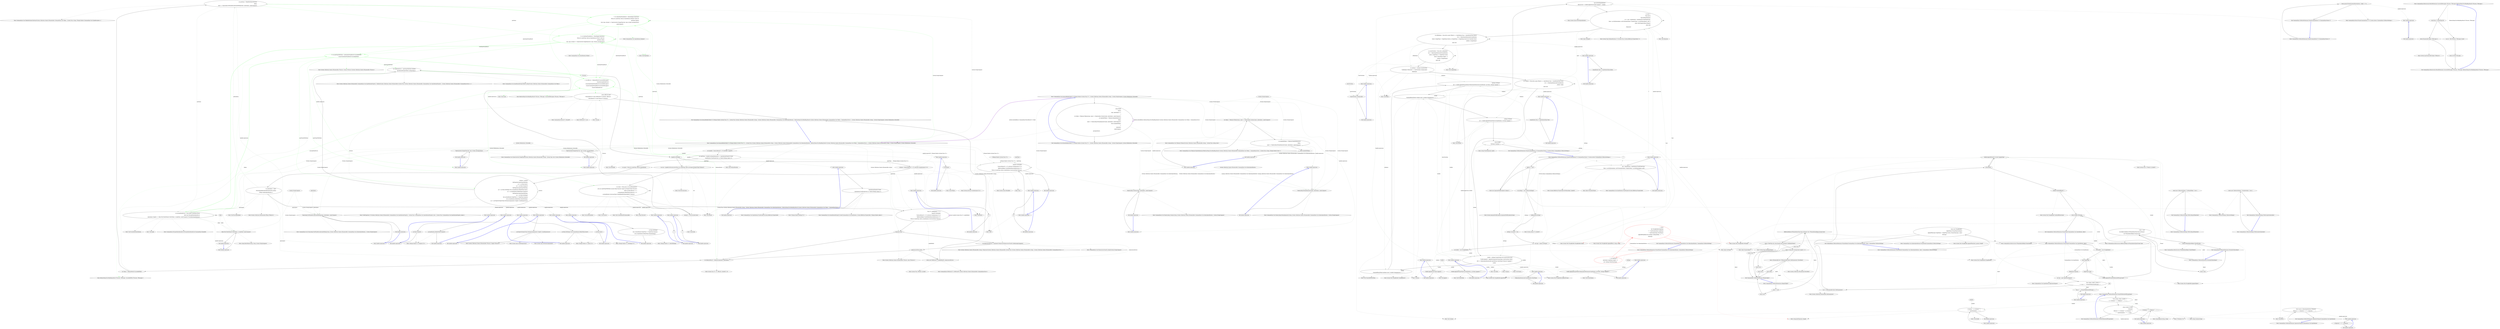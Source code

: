 digraph  {
m0_57 [cluster="CommandLine.Core.TokenPartitioner.Partition(System.Collections.Generic.IEnumerable<CommandLine.Core.Token>, System.Func<string, CSharpx.Maybe<CommandLine.Core.TypeDescriptor>>)", file="InstanceBuilder.cs", label="Entry CommandLine.Core.TokenPartitioner.Partition(System.Collections.Generic.IEnumerable<CommandLine.Core.Token>, System.Func<string, CSharpx.Maybe<CommandLine.Core.TypeDescriptor>>)", span="12-12"];
m0_80 [cluster="NotParsed<T>.cstr", file="InstanceBuilder.cs", label="Entry NotParsed<T>.cstr", span=""];
m0_67 [cluster="T.SetProperties<T>(System.Collections.Generic.IEnumerable<CommandLine.Core.SpecificationProperty>, System.Func<CommandLine.Core.SpecificationProperty, bool>, System.Func<CommandLine.Core.SpecificationProperty, object>)", file="InstanceBuilder.cs", label="Entry T.SetProperties<T>(System.Collections.Generic.IEnumerable<CommandLine.Core.SpecificationProperty>, System.Func<CommandLine.Core.SpecificationProperty, bool>, System.Func<CommandLine.Core.SpecificationProperty, object>)", span="71-71"];
m0_48 [cluster="Unk.ThrowingValidate", file="InstanceBuilder.cs", label="Entry Unk.ThrowingValidate", span=""];
m0_115 [cluster="string.MatchName(string, string, System.StringComparer)", file="InstanceBuilder.cs", label="Entry string.MatchName(string, string, System.StringComparer)", span="8-8"];
m0_53 [cluster="CommandLine.NotParsed<T>.NotParsed(T, System.Collections.Generic.IEnumerable<CommandLine.Error>)", file="InstanceBuilder.cs", label="Entry CommandLine.NotParsed<T>.NotParsed(T, System.Collections.Generic.IEnumerable<CommandLine.Error>)", span="142-142"];
m0_3 [cluster="CommandLine.Core.InstanceBuilder.Build<T>(CSharpx.Maybe<System.Func<T>>, System.Func<System.Collections.Generic.IEnumerable<string>, System.Collections.Generic.IEnumerable<CommandLine.Core.OptionSpecification>, RailwaySharp.ErrorHandling.Result<System.Collections.Generic.IEnumerable<CommandLine.Core.Token>, CommandLine.Error>>, System.Collections.Generic.IEnumerable<string>, System.StringComparer, System.Globalization.CultureInfo)", file="InstanceBuilder.cs", label="Entry CommandLine.Core.InstanceBuilder.Build<T>(CSharpx.Maybe<System.Func<T>>, System.Func<System.Collections.Generic.IEnumerable<string>, System.Collections.Generic.IEnumerable<CommandLine.Core.OptionSpecification>, RailwaySharp.ErrorHandling.Result<System.Collections.Generic.IEnumerable<CommandLine.Core.Token>, CommandLine.Error>>, System.Collections.Generic.IEnumerable<string>, System.StringComparer, System.Globalization.CultureInfo)", span="35-35"];
m0_31 [cluster="CommandLine.Core.InstanceBuilder.Build<T>(CSharpx.Maybe<System.Func<T>>, System.Func<System.Collections.Generic.IEnumerable<string>, System.Collections.Generic.IEnumerable<CommandLine.Core.OptionSpecification>, RailwaySharp.ErrorHandling.Result<System.Collections.Generic.IEnumerable<CommandLine.Core.Token>, CommandLine.Error>>, System.Collections.Generic.IEnumerable<string>, System.StringComparer, System.Globalization.CultureInfo)", color=green, community=0, file="InstanceBuilder.cs", label="0: var optionSpecPropsResult = OptionMapper.MapValues(\r\n                (from pt in specProps where pt.Specification.IsOption() select pt),\r\n                partitions.Options,\r\n                (vals, type, isScalar) => TypeConverter.ChangeType(vals, type, isScalar, parsingCulture),\r\n                nameComparer)", span="76-80"];
m0_30 [cluster="CommandLine.Core.InstanceBuilder.Build<T>(CSharpx.Maybe<System.Func<T>>, System.Func<System.Collections.Generic.IEnumerable<string>, System.Collections.Generic.IEnumerable<CommandLine.Core.OptionSpecification>, RailwaySharp.ErrorHandling.Result<System.Collections.Generic.IEnumerable<CommandLine.Core.Token>, CommandLine.Error>>, System.Collections.Generic.IEnumerable<string>, System.StringComparer, System.Globalization.CultureInfo)", file="InstanceBuilder.cs", label="var partitions = TokenPartitioner.Partition(\r\n                tokens,\r\n                name => TypeLookup.FindTypeDescriptorAndSibling(name, optionSpecs, nameComparer))", span="72-74"];
m0_20 [cluster="CommandLine.Core.InstanceBuilder.Build<T>(CSharpx.Maybe<System.Func<T>>, System.Func<System.Collections.Generic.IEnumerable<string>, System.Collections.Generic.IEnumerable<CommandLine.Core.OptionSpecification>, RailwaySharp.ErrorHandling.Result<System.Collections.Generic.IEnumerable<CommandLine.Core.Token>, CommandLine.Error>>, System.Collections.Generic.IEnumerable<string>, System.StringComparer, System.Globalization.CultureInfo)", file="InstanceBuilder.cs", label="var specProps = typeInfo.GetSpecifications(pi => SpecificationProperty.Create(\r\n                    Specification.FromProperty(pi), pi, Maybe.Nothing<object>()))", span="44-45"];
m0_32 [cluster="CommandLine.Core.InstanceBuilder.Build<T>(CSharpx.Maybe<System.Func<T>>, System.Func<System.Collections.Generic.IEnumerable<string>, System.Collections.Generic.IEnumerable<CommandLine.Core.OptionSpecification>, RailwaySharp.ErrorHandling.Result<System.Collections.Generic.IEnumerable<CommandLine.Core.Token>, CommandLine.Error>>, System.Collections.Generic.IEnumerable<string>, System.StringComparer, System.Globalization.CultureInfo)", color=green, community=0, file="InstanceBuilder.cs", label="0: var valueSpecPropsResult = ValueMapper.MapValues(\r\n                (from pt in specProps where pt.Specification.IsValue() select pt),\r\n                    partitions.Values,\r\n                (vals, type, isScalar) => TypeConverter.ChangeType(vals, type, isScalar, parsingCulture))", span="82-85"];
m0_34 [cluster="CommandLine.Core.InstanceBuilder.Build<T>(CSharpx.Maybe<System.Func<T>>, System.Func<System.Collections.Generic.IEnumerable<string>, System.Collections.Generic.IEnumerable<CommandLine.Core.OptionSpecification>, RailwaySharp.ErrorHandling.Result<System.Collections.Generic.IEnumerable<CommandLine.Core.Token>, CommandLine.Error>>, System.Collections.Generic.IEnumerable<string>, System.StringComparer, System.Globalization.CultureInfo)", color=green, community=0, file="InstanceBuilder.cs", label="0: var specPropsWithValue = optionSpecPropsResult.SucceededWith()\r\n                .Concat(valueSpecPropsResult.SucceededWith())", span="91-92"];
m0_43 [cluster="CommandLine.Core.InstanceBuilder.Build<T>(CSharpx.Maybe<System.Func<T>>, System.Func<System.Collections.Generic.IEnumerable<string>, System.Collections.Generic.IEnumerable<CommandLine.Core.OptionSpecification>, RailwaySharp.ErrorHandling.Result<System.Collections.Generic.IEnumerable<CommandLine.Core.Token>, CommandLine.Error>>, System.Collections.Generic.IEnumerable<string>, System.StringComparer, System.Globalization.CultureInfo)", color=green, community=0, file="InstanceBuilder.cs", label="1: var allErrors = tokenizerResult.SuccessfulMessages()\r\n                .Concat(missingValueErrors)\r\n                .Concat(optionSpecPropsResult.SuccessfulMessages())\r\n                .Concat(valueSpecPropsResult.SuccessfulMessages())\r\n                .Concat(validationErrors)", span="125-129"];
m0_33 [cluster="CommandLine.Core.InstanceBuilder.Build<T>(CSharpx.Maybe<System.Func<T>>, System.Func<System.Collections.Generic.IEnumerable<string>, System.Collections.Generic.IEnumerable<CommandLine.Core.OptionSpecification>, RailwaySharp.ErrorHandling.Result<System.Collections.Generic.IEnumerable<CommandLine.Core.Token>, CommandLine.Error>>, System.Collections.Generic.IEnumerable<string>, System.StringComparer, System.Globalization.CultureInfo)", file="InstanceBuilder.cs", label="var missingValueErrors = from token in partitions.Errors\r\n                                     select new MissingValueOptionError(\r\n                                         optionSpecs.Single(o => token.Text.MatchName(o.ShortName, o.LongName, nameComparer)).FromOptionSpecification())", span="87-89"];
m0_28 [cluster="CommandLine.Core.InstanceBuilder.Build<T>(CSharpx.Maybe<System.Func<T>>, System.Func<System.Collections.Generic.IEnumerable<string>, System.Collections.Generic.IEnumerable<CommandLine.Core.OptionSpecification>, RailwaySharp.ErrorHandling.Result<System.Collections.Generic.IEnumerable<CommandLine.Core.Token>, CommandLine.Error>>, System.Collections.Generic.IEnumerable<string>, System.StringComparer, System.Globalization.CultureInfo)", file="InstanceBuilder.cs", label="var tokenizerResult = tokenizer(arguments, optionSpecs)", span="68-68"];
m0_42 [cluster="CommandLine.Core.InstanceBuilder.Build<T>(CSharpx.Maybe<System.Func<T>>, System.Func<System.Collections.Generic.IEnumerable<string>, System.Collections.Generic.IEnumerable<CommandLine.Core.OptionSpecification>, RailwaySharp.ErrorHandling.Result<System.Collections.Generic.IEnumerable<CommandLine.Core.Token>, CommandLine.Error>>, System.Collections.Generic.IEnumerable<string>, System.StringComparer, System.Globalization.CultureInfo)", file="InstanceBuilder.cs", label="var validationErrors = specPropsWithValue.Validate(\r\n                SpecificationPropertyRules.Lookup(tokens))", span="122-123"];
m0_44 [cluster="CommandLine.Core.InstanceBuilder.Build<T>(CSharpx.Maybe<System.Func<T>>, System.Func<System.Collections.Generic.IEnumerable<string>, System.Collections.Generic.IEnumerable<CommandLine.Core.OptionSpecification>, RailwaySharp.ErrorHandling.Result<System.Collections.Generic.IEnumerable<CommandLine.Core.Token>, CommandLine.Error>>, System.Collections.Generic.IEnumerable<string>, System.StringComparer, System.Globalization.CultureInfo)", file="InstanceBuilder.cs", label="return allErrors.Any()\r\n                ? (ParserResult<T>)new NotParsed<T>(instance, allErrors)\r\n                : (ParserResult<T>)new Parsed<T>(instance);", span="131-133"];
m0_35 [cluster="CommandLine.Core.InstanceBuilder.Build<T>(CSharpx.Maybe<System.Func<T>>, System.Func<System.Collections.Generic.IEnumerable<string>, System.Collections.Generic.IEnumerable<CommandLine.Core.OptionSpecification>, RailwaySharp.ErrorHandling.Result<System.Collections.Generic.IEnumerable<CommandLine.Core.Token>, CommandLine.Error>>, System.Collections.Generic.IEnumerable<string>, System.StringComparer, System.Globalization.CultureInfo)", file="InstanceBuilder.cs", label="T instance", span="94-94"];
m0_38 [cluster="CommandLine.Core.InstanceBuilder.Build<T>(CSharpx.Maybe<System.Func<T>>, System.Func<System.Collections.Generic.IEnumerable<string>, System.Collections.Generic.IEnumerable<CommandLine.Core.OptionSpecification>, RailwaySharp.ErrorHandling.Result<System.Collections.Generic.IEnumerable<CommandLine.Core.Token>, CommandLine.Error>>, System.Collections.Generic.IEnumerable<string>, System.StringComparer, System.Globalization.CultureInfo)", file="InstanceBuilder.cs", label="instance = instance\r\n                    .SetProperties(specPropsWithValue,\r\n                        sp => sp.Value.IsJust(),\r\n                        sp => sp.Value.FromJust())\r\n                    .SetProperties(specPropsWithValue,\r\n                        sp => sp.Value.IsNothing() && sp.Specification.DefaultValue.IsJust(),\r\n                        sp => sp.Specification.DefaultValue.FromJust())\r\n                    .SetProperties(specPropsWithValue,\r\n                        sp => sp.Value.IsNothing()\r\n                            && sp.Specification.TargetType == TargetType.Sequence\r\n                            && sp.Specification.DefaultValue.MatchNothing(),\r\n                        sp => sp.Property.PropertyType.GetGenericArguments().Single().CreateEmptyArray())", span="98-109"];
m0_40 [cluster="CommandLine.Core.InstanceBuilder.Build<T>(CSharpx.Maybe<System.Func<T>>, System.Func<System.Collections.Generic.IEnumerable<string>, System.Collections.Generic.IEnumerable<CommandLine.Core.OptionSpecification>, RailwaySharp.ErrorHandling.Result<System.Collections.Generic.IEnumerable<CommandLine.Core.Token>, CommandLine.Error>>, System.Collections.Generic.IEnumerable<string>, System.StringComparer, System.Globalization.CultureInfo)", file="InstanceBuilder.cs", label="var values = (from prms in ctor.GetParameters()\r\n                              join sp in specPropsWithValue on prms.Name.ToLower() equals sp.Property.Name.ToLower()\r\n                              select sp.Value.Return(v => v,\r\n                                    sp.Specification.DefaultValue.Return(d => d,\r\n                                        sp.Specification.ConversionType.CreateDefaultForImmutable()))).ToArray()", span="114-118"];
m0_19 [cluster="CommandLine.Core.InstanceBuilder.Build<T>(CSharpx.Maybe<System.Func<T>>, System.Func<System.Collections.Generic.IEnumerable<string>, System.Collections.Generic.IEnumerable<CommandLine.Core.OptionSpecification>, RailwaySharp.ErrorHandling.Result<System.Collections.Generic.IEnumerable<CommandLine.Core.Token>, CommandLine.Error>>, System.Collections.Generic.IEnumerable<string>, System.StringComparer, System.Globalization.CultureInfo)", file="InstanceBuilder.cs", label="var typeInfo = factory.Return(f => f().GetType(), typeof(T))", span="42-42"];
m0_23 [cluster="CommandLine.Core.InstanceBuilder.Build<T>(CSharpx.Maybe<System.Func<T>>, System.Func<System.Collections.Generic.IEnumerable<string>, System.Collections.Generic.IEnumerable<CommandLine.Core.OptionSpecification>, RailwaySharp.ErrorHandling.Result<System.Collections.Generic.IEnumerable<CommandLine.Core.Token>, CommandLine.Error>>, System.Collections.Generic.IEnumerable<string>, System.StringComparer, System.Globalization.CultureInfo)", file="InstanceBuilder.cs", label="Func<T> makeDefault = () =>\r\n                typeof(T).IsMutable()\r\n                    ? factory.Return(f => f(), Activator.CreateInstance<T>())\r\n                    : ReflectionHelper.CreateDefaultImmutableInstance<T>(\r\n                        (from p in specProps select p.Specification.ConversionType).ToArray())", span="53-57"];
m0_24 [cluster="CommandLine.Core.InstanceBuilder.Build<T>(CSharpx.Maybe<System.Func<T>>, System.Func<System.Collections.Generic.IEnumerable<string>, System.Collections.Generic.IEnumerable<CommandLine.Core.OptionSpecification>, RailwaySharp.ErrorHandling.Result<System.Collections.Generic.IEnumerable<CommandLine.Core.Token>, CommandLine.Error>>, System.Collections.Generic.IEnumerable<string>, System.StringComparer, System.Globalization.CultureInfo)", file="InstanceBuilder.cs", label="arguments.Any()", span="59-59"];
m0_25 [cluster="CommandLine.Core.InstanceBuilder.Build<T>(CSharpx.Maybe<System.Func<T>>, System.Func<System.Collections.Generic.IEnumerable<string>, System.Collections.Generic.IEnumerable<CommandLine.Core.OptionSpecification>, RailwaySharp.ErrorHandling.Result<System.Collections.Generic.IEnumerable<CommandLine.Core.Token>, CommandLine.Error>>, System.Collections.Generic.IEnumerable<string>, System.StringComparer, System.Globalization.CultureInfo)", file="InstanceBuilder.cs", label="var preprocessorErrors = arguments.Preprocess(PreprocessorGuards.Lookup(nameComparer))", span="61-61"];
m0_37 [cluster="CommandLine.Core.InstanceBuilder.Build<T>(CSharpx.Maybe<System.Func<T>>, System.Func<System.Collections.Generic.IEnumerable<string>, System.Collections.Generic.IEnumerable<CommandLine.Core.OptionSpecification>, RailwaySharp.ErrorHandling.Result<System.Collections.Generic.IEnumerable<CommandLine.Core.Token>, CommandLine.Error>>, System.Collections.Generic.IEnumerable<string>, System.StringComparer, System.Globalization.CultureInfo)", file="InstanceBuilder.cs", label="instance = factory.Return(f => f(), Activator.CreateInstance<T>())", span="97-97"];
m0_22 [cluster="CommandLine.Core.InstanceBuilder.Build<T>(CSharpx.Maybe<System.Func<T>>, System.Func<System.Collections.Generic.IEnumerable<string>, System.Collections.Generic.IEnumerable<CommandLine.Core.OptionSpecification>, RailwaySharp.ErrorHandling.Result<System.Collections.Generic.IEnumerable<CommandLine.Core.Token>, CommandLine.Error>>, System.Collections.Generic.IEnumerable<string>, System.StringComparer, System.Globalization.CultureInfo)", file="InstanceBuilder.cs", label="var optionSpecs = specs\r\n                .ThrowingValidate(SpecificationGuards.Lookup)\r\n                .OfType<OptionSpecification>()", span="49-51"];
m0_29 [cluster="CommandLine.Core.InstanceBuilder.Build<T>(CSharpx.Maybe<System.Func<T>>, System.Func<System.Collections.Generic.IEnumerable<string>, System.Collections.Generic.IEnumerable<CommandLine.Core.OptionSpecification>, RailwaySharp.ErrorHandling.Result<System.Collections.Generic.IEnumerable<CommandLine.Core.Token>, CommandLine.Error>>, System.Collections.Generic.IEnumerable<string>, System.StringComparer, System.Globalization.CultureInfo)", file="InstanceBuilder.cs", label="var tokens = tokenizerResult.SucceededWith()", span="70-70"];
m0_21 [cluster="CommandLine.Core.InstanceBuilder.Build<T>(CSharpx.Maybe<System.Func<T>>, System.Func<System.Collections.Generic.IEnumerable<string>, System.Collections.Generic.IEnumerable<CommandLine.Core.OptionSpecification>, RailwaySharp.ErrorHandling.Result<System.Collections.Generic.IEnumerable<CommandLine.Core.Token>, CommandLine.Error>>, System.Collections.Generic.IEnumerable<string>, System.StringComparer, System.Globalization.CultureInfo)", file="InstanceBuilder.cs", label="var specs = from pt in specProps select pt.Specification", span="47-47"];
m0_39 [cluster="CommandLine.Core.InstanceBuilder.Build<T>(CSharpx.Maybe<System.Func<T>>, System.Func<System.Collections.Generic.IEnumerable<string>, System.Collections.Generic.IEnumerable<CommandLine.Core.OptionSpecification>, RailwaySharp.ErrorHandling.Result<System.Collections.Generic.IEnumerable<CommandLine.Core.Token>, CommandLine.Error>>, System.Collections.Generic.IEnumerable<string>, System.StringComparer, System.Globalization.CultureInfo)", file="InstanceBuilder.cs", label="var ctor = typeInfo.GetConstructor((from sp in specProps select sp.Property.PropertyType).ToArray())", span="113-113"];
m0_26 [cluster="CommandLine.Core.InstanceBuilder.Build<T>(CSharpx.Maybe<System.Func<T>>, System.Func<System.Collections.Generic.IEnumerable<string>, System.Collections.Generic.IEnumerable<CommandLine.Core.OptionSpecification>, RailwaySharp.ErrorHandling.Result<System.Collections.Generic.IEnumerable<CommandLine.Core.Token>, CommandLine.Error>>, System.Collections.Generic.IEnumerable<string>, System.StringComparer, System.Globalization.CultureInfo)", file="InstanceBuilder.cs", label="preprocessorErrors.Any()", span="62-62"];
m0_41 [cluster="CommandLine.Core.InstanceBuilder.Build<T>(CSharpx.Maybe<System.Func<T>>, System.Func<System.Collections.Generic.IEnumerable<string>, System.Collections.Generic.IEnumerable<CommandLine.Core.OptionSpecification>, RailwaySharp.ErrorHandling.Result<System.Collections.Generic.IEnumerable<CommandLine.Core.Token>, CommandLine.Error>>, System.Collections.Generic.IEnumerable<string>, System.StringComparer, System.Globalization.CultureInfo)", file="InstanceBuilder.cs", label="instance = (T)ctor.Invoke(values)", span="119-119"];
m0_36 [cluster="CommandLine.Core.InstanceBuilder.Build<T>(CSharpx.Maybe<System.Func<T>>, System.Func<System.Collections.Generic.IEnumerable<string>, System.Collections.Generic.IEnumerable<CommandLine.Core.OptionSpecification>, RailwaySharp.ErrorHandling.Result<System.Collections.Generic.IEnumerable<CommandLine.Core.Token>, CommandLine.Error>>, System.Collections.Generic.IEnumerable<string>, System.StringComparer, System.Globalization.CultureInfo)", file="InstanceBuilder.cs", label="typeInfo.IsMutable()", span="95-95"];
m0_27 [cluster="CommandLine.Core.InstanceBuilder.Build<T>(CSharpx.Maybe<System.Func<T>>, System.Func<System.Collections.Generic.IEnumerable<string>, System.Collections.Generic.IEnumerable<CommandLine.Core.OptionSpecification>, RailwaySharp.ErrorHandling.Result<System.Collections.Generic.IEnumerable<CommandLine.Core.Token>, CommandLine.Error>>, System.Collections.Generic.IEnumerable<string>, System.StringComparer, System.Globalization.CultureInfo)", file="InstanceBuilder.cs", label="return new NotParsed<T>(makeDefault(), preprocessorErrors);", span="64-64"];
m0_45 [cluster="CommandLine.Core.InstanceBuilder.Build<T>(CSharpx.Maybe<System.Func<T>>, System.Func<System.Collections.Generic.IEnumerable<string>, System.Collections.Generic.IEnumerable<CommandLine.Core.OptionSpecification>, RailwaySharp.ErrorHandling.Result<System.Collections.Generic.IEnumerable<CommandLine.Core.Token>, CommandLine.Error>>, System.Collections.Generic.IEnumerable<string>, System.StringComparer, System.Globalization.CultureInfo)", file="InstanceBuilder.cs", label="Exit CommandLine.Core.InstanceBuilder.Build<T>(CSharpx.Maybe<System.Func<T>>, System.Func<System.Collections.Generic.IEnumerable<string>, System.Collections.Generic.IEnumerable<CommandLine.Core.OptionSpecification>, RailwaySharp.ErrorHandling.Result<System.Collections.Generic.IEnumerable<CommandLine.Core.Token>, CommandLine.Error>>, System.Collections.Generic.IEnumerable<string>, System.StringComparer, System.Globalization.CultureInfo)", span="35-35"];
m0_86 [cluster="Unk.GetType", file="InstanceBuilder.cs", label="Entry Unk.GetType", span=""];
m0_70 [cluster="Unk.GetParameters", file="InstanceBuilder.cs", label="Entry Unk.GetParameters", span=""];
m0_108 [cluster="CommandLine.Core.TypeConverter.ChangeType(System.Collections.Generic.IEnumerable<string>, System.Type, bool, System.Globalization.CultureInfo)", file="InstanceBuilder.cs", label="Entry CommandLine.Core.TypeConverter.ChangeType(System.Collections.Generic.IEnumerable<string>, System.Type, bool, System.Globalization.CultureInfo)", span="13-13"];
m0_10 [cluster="CommandLine.Core.Tokenizer.ExplodeOptionList(RailwaySharp.ErrorHandling.Result<System.Collections.Generic.IEnumerable<CommandLine.Core.Token>, CommandLine.Error>, System.Func<string, CSharpx.Maybe<char>>)", file="InstanceBuilder.cs", label="Entry CommandLine.Core.Tokenizer.ExplodeOptionList(RailwaySharp.ErrorHandling.Result<System.Collections.Generic.IEnumerable<CommandLine.Core.Token>, CommandLine.Error>, System.Func<string, CSharpx.Maybe<char>>)", span="46-46"];
m0_97 [cluster="Unk.>", file="InstanceBuilder.cs", label="Entry Unk.>", span=""];
m0_79 [cluster="Unk.Any", file="InstanceBuilder.cs", label="Entry Unk.Any", span=""];
m0_18 [cluster="CommandLine.Core.NameLookup.HavingSeparator(string, System.Collections.Generic.IEnumerable<CommandLine.Core.OptionSpecification>, System.StringComparer)", file="InstanceBuilder.cs", label="Entry CommandLine.Core.NameLookup.HavingSeparator(string, System.Collections.Generic.IEnumerable<CommandLine.Core.OptionSpecification>, System.StringComparer)", span="16-16"];
m0_60 [cluster="CommandLine.Core.Specification.IsValue()", file="InstanceBuilder.cs", label="Entry CommandLine.Core.Specification.IsValue()", span="15-15"];
m0_76 [cluster="System.Collections.Generic.IEnumerable<CommandLine.Core.SpecificationProperty>.Validate(System.Collections.Generic.IEnumerable<System.Func<System.Collections.Generic.IEnumerable<CommandLine.Core.SpecificationProperty>, System.Collections.Generic.IEnumerable<CommandLine.Error>>>)", file="InstanceBuilder.cs", label="Entry System.Collections.Generic.IEnumerable<CommandLine.Core.SpecificationProperty>.Validate(System.Collections.Generic.IEnumerable<System.Func<System.Collections.Generic.IEnumerable<CommandLine.Core.SpecificationProperty>, System.Collections.Generic.IEnumerable<CommandLine.Error>>>)", span="40-40"];
m0_14 [cluster="CommandLine.Core.NameLookup.Contains(string, System.Collections.Generic.IEnumerable<CommandLine.Core.OptionSpecification>, System.StringComparer)", file="InstanceBuilder.cs", label="Entry CommandLine.Core.NameLookup.Contains(string, System.Collections.Generic.IEnumerable<CommandLine.Core.OptionSpecification>, System.StringComparer)", span="11-11"];
m0_69 [cluster="Unk.GetConstructor", file="InstanceBuilder.cs", label="Entry Unk.GetConstructor", span=""];
m0_62 [cluster="Unk.Single", file="InstanceBuilder.cs", label="Entry Unk.Single", span=""];
m0_74 [cluster="Unk.Invoke", file="InstanceBuilder.cs", label="Entry Unk.Invoke", span=""];
m0_50 [cluster="System.Collections.Generic.IEnumerable<TSource>.Any<TSource>()", file="InstanceBuilder.cs", label="Entry System.Collections.Generic.IEnumerable<TSource>.Any<TSource>()", span="0-0"];
m0_54 [cluster="System.Func<TResult>.Invoke()", file="InstanceBuilder.cs", label="Entry System.Func<TResult>.Invoke()", span="0-0"];
m0_75 [cluster="CommandLine.Core.SpecificationPropertyRules.Lookup(System.Collections.Generic.IEnumerable<CommandLine.Core.Token>)", file="InstanceBuilder.cs", label="Entry CommandLine.Core.SpecificationPropertyRules.Lookup(System.Collections.Generic.IEnumerable<CommandLine.Core.Token>)", span="12-12"];
m0_15 [cluster="lambda expression", file="InstanceBuilder.cs", label="Entry lambda expression", span="27-27"];
m0_105 [cluster="lambda expression", file="InstanceBuilder.cs", label="Entry lambda expression", span="79-79"];
m0_109 [cluster="lambda expression", file="InstanceBuilder.cs", label="Entry lambda expression", span="85-85"];
m0_94 [cluster="lambda expression", file="InstanceBuilder.cs", label="typeof(T).IsMutable()\r\n                    ? factory.Return(f => f(), Activator.CreateInstance<T>())\r\n                    : ReflectionHelper.CreateDefaultImmutableInstance<T>(\r\n                        (from p in specProps select p.Specification.ConversionType).ToArray())", span="54-57"];
m0_102 [cluster="lambda expression", file="InstanceBuilder.cs", label="TypeLookup.FindTypeDescriptorAndSibling(name, optionSpecs, nameComparer)", span="74-74"];
m0_106 [cluster="lambda expression", file="InstanceBuilder.cs", label="TypeConverter.ChangeType(vals, type, isScalar, parsingCulture)", span="79-79"];
m0_110 [cluster="lambda expression", file="InstanceBuilder.cs", label="TypeConverter.ChangeType(vals, type, isScalar, parsingCulture)", span="85-85"];
m0_113 [cluster="lambda expression", file="InstanceBuilder.cs", label="token.Text.MatchName(o.ShortName, o.LongName, nameComparer)", span="89-89"];
m0_101 [cluster="lambda expression", file="InstanceBuilder.cs", label="Entry lambda expression", span="74-74"];
m0_87 [cluster="lambda expression", file="InstanceBuilder.cs", label="Entry lambda expression", span="44-45"];
m0_107 [cluster="lambda expression", file="InstanceBuilder.cs", label="Exit lambda expression", span="79-79"];
m0_112 [cluster="lambda expression", file="InstanceBuilder.cs", label="Entry lambda expression", span="89-89"];
m0_111 [cluster="lambda expression", file="InstanceBuilder.cs", label="Exit lambda expression", span="85-85"];
m0_119 [cluster="lambda expression", file="InstanceBuilder.cs", label="Entry lambda expression", span="100-100"];
m0_123 [cluster="lambda expression", file="InstanceBuilder.cs", label="Entry lambda expression", span="101-101"];
m0_127 [cluster="lambda expression", file="InstanceBuilder.cs", label="Entry lambda expression", span="103-103"];
m0_131 [cluster="lambda expression", file="InstanceBuilder.cs", label="Entry lambda expression", span="104-104"];
m0_134 [cluster="lambda expression", file="InstanceBuilder.cs", label="Entry lambda expression", span="106-108"];
m0_138 [cluster="lambda expression", file="InstanceBuilder.cs", label="Entry lambda expression", span="109-109"];
m0_144 [cluster="lambda expression", file="InstanceBuilder.cs", label="Entry lambda expression", span="116-116"];
m0_147 [cluster="lambda expression", file="InstanceBuilder.cs", label="Entry lambda expression", span="117-117"];
m0_5 [cluster="lambda expression", file="InstanceBuilder.cs", label="var tokens = Tokenizer.Tokenize(args, name => NameLookup.Contains(name, optionSpecs, nameComparer))", span="24-24"];
m0_12 [cluster="lambda expression", file="InstanceBuilder.cs", label="NameLookup.Contains(name, optionSpecs, nameComparer)", span="24-24"];
m0_6 [cluster="lambda expression", file="InstanceBuilder.cs", label="var explodedTokens = Tokenizer.ExplodeOptionList(\r\n                            tokens,\r\n                            name => NameLookup.HavingSeparator(name, optionSpecs, nameComparer))", span="25-27"];
m0_16 [cluster="lambda expression", file="InstanceBuilder.cs", label="NameLookup.HavingSeparator(name, optionSpecs, nameComparer)", span="27-27"];
m0_4 [cluster="lambda expression", file="InstanceBuilder.cs", label="Entry lambda expression", span="22-29"];
m0_82 [cluster="lambda expression", file="InstanceBuilder.cs", label="Entry lambda expression", span="42-42"];
m0_93 [cluster="lambda expression", file="InstanceBuilder.cs", label="Entry lambda expression", span="53-57"];
m0_95 [cluster="lambda expression", file="InstanceBuilder.cs", label="Exit lambda expression", span="53-57"];
m0_98 [cluster="lambda expression", file="InstanceBuilder.cs", label="Entry lambda expression", span="55-55"];
m0_103 [cluster="lambda expression", file="InstanceBuilder.cs", label="Exit lambda expression", span="74-74"];
m0_114 [cluster="lambda expression", file="InstanceBuilder.cs", label="Exit lambda expression", span="89-89"];
m0_116 [cluster="lambda expression", file="InstanceBuilder.cs", label="Entry lambda expression", span="97-97"];
m0_89 [cluster="lambda expression", file="InstanceBuilder.cs", label="Exit lambda expression", span="44-45"];
m0_88 [cluster="lambda expression", file="InstanceBuilder.cs", label="SpecificationProperty.Create(\r\n                    Specification.FromProperty(pi), pi, Maybe.Nothing<object>())", span="44-45"];
m0_121 [cluster="lambda expression", file="InstanceBuilder.cs", label="Exit lambda expression", span="100-100"];
m0_120 [cluster="lambda expression", file="InstanceBuilder.cs", label="sp.Value.IsJust()", span="100-100"];
m0_125 [cluster="lambda expression", file="InstanceBuilder.cs", label="Exit lambda expression", span="101-101"];
m0_124 [cluster="lambda expression", file="InstanceBuilder.cs", label="sp.Value.FromJust()", span="101-101"];
m0_129 [cluster="lambda expression", file="InstanceBuilder.cs", label="Exit lambda expression", span="103-103"];
m0_128 [cluster="lambda expression", file="InstanceBuilder.cs", label="sp.Value.IsNothing() && sp.Specification.DefaultValue.IsJust()", span="103-103"];
m0_133 [cluster="lambda expression", file="InstanceBuilder.cs", label="Exit lambda expression", span="104-104"];
m0_132 [cluster="lambda expression", file="InstanceBuilder.cs", label="sp.Specification.DefaultValue.FromJust()", span="104-104"];
m0_136 [cluster="lambda expression", file="InstanceBuilder.cs", label="Exit lambda expression", span="106-108"];
m0_135 [cluster="lambda expression", file="InstanceBuilder.cs", label="sp.Value.IsNothing()\r\n                            && sp.Specification.TargetType == TargetType.Sequence\r\n                            && sp.Specification.DefaultValue.MatchNothing()", span="106-108"];
m0_140 [cluster="lambda expression", file="InstanceBuilder.cs", label="Exit lambda expression", span="109-109"];
m0_139 [cluster="lambda expression", file="InstanceBuilder.cs", label="sp.Property.PropertyType.GetGenericArguments().Single().CreateEmptyArray()", span="109-109"];
m0_146 [cluster="lambda expression", file="InstanceBuilder.cs", label="Exit lambda expression", span="116-116"];
m0_145 [cluster="lambda expression", file="InstanceBuilder.cs", label=v, span="116-116"];
m0_149 [cluster="lambda expression", file="InstanceBuilder.cs", label="Exit lambda expression", span="117-117"];
m0_148 [cluster="lambda expression", file="InstanceBuilder.cs", label=d, span="117-117"];
m0_11 [cluster="lambda expression", file="InstanceBuilder.cs", label="Entry lambda expression", span="24-24"];
m0_13 [cluster="lambda expression", file="InstanceBuilder.cs", label="Exit lambda expression", span="24-24"];
m0_7 [cluster="lambda expression", file="InstanceBuilder.cs", label="return explodedTokens;", span="28-28"];
m0_17 [cluster="lambda expression", file="InstanceBuilder.cs", label="Exit lambda expression", span="27-27"];
m0_8 [cluster="lambda expression", file="InstanceBuilder.cs", label="Exit lambda expression", span="22-29"];
m0_84 [cluster="lambda expression", file="InstanceBuilder.cs", label="Exit lambda expression", span="42-42"];
m0_83 [cluster="lambda expression", file="InstanceBuilder.cs", label="f().GetType()", span="42-42"];
m0_100 [cluster="lambda expression", file="InstanceBuilder.cs", label="Exit lambda expression", span="55-55"];
m0_99 [cluster="lambda expression", file="InstanceBuilder.cs", label="f()", span="55-55"];
m0_117 [cluster="lambda expression", file="InstanceBuilder.cs", label="f()", span="97-97"];
m0_118 [cluster="lambda expression", file="InstanceBuilder.cs", label="Exit lambda expression", span="97-97"];
m0_73 [cluster="Unk.CreateDefaultForImmutable", file="InstanceBuilder.cs", label="Entry Unk.CreateDefaultForImmutable", span=""];
m0_77 [cluster="RailwaySharp.ErrorHandling.Result<TSuccess, TMessage>.SuccessfulMessages<TSuccess, TMessage>()", file="InstanceBuilder.cs", label="Entry RailwaySharp.ErrorHandling.Result<TSuccess, TMessage>.SuccessfulMessages<TSuccess, TMessage>()", span="12-12"];
m0_0 [cluster="CommandLine.Core.InstanceBuilder.Build<T>(CSharpx.Maybe<System.Func<T>>, System.Collections.Generic.IEnumerable<string>, System.StringComparer, System.Globalization.CultureInfo)", file="InstanceBuilder.cs", label="Entry CommandLine.Core.InstanceBuilder.Build<T>(CSharpx.Maybe<System.Func<T>>, System.Collections.Generic.IEnumerable<string>, System.StringComparer, System.Globalization.CultureInfo)", span="14-14"];
m0_1 [cluster="CommandLine.Core.InstanceBuilder.Build<T>(CSharpx.Maybe<System.Func<T>>, System.Collections.Generic.IEnumerable<string>, System.StringComparer, System.Globalization.CultureInfo)", file="InstanceBuilder.cs", label="return Build(\r\n                factory,\r\n                (args, optionSpecs) =>\r\n                    {\r\n                        var tokens = Tokenizer.Tokenize(args, name => NameLookup.Contains(name, optionSpecs, nameComparer));\r\n                        var explodedTokens = Tokenizer.ExplodeOptionList(\r\n                            tokens,\r\n                            name => NameLookup.HavingSeparator(name, optionSpecs, nameComparer));\r\n                        return explodedTokens;\r\n                    },\r\n                arguments,\r\n                nameComparer,\r\n                parsingCulture);", span="20-32"];
m0_2 [cluster="CommandLine.Core.InstanceBuilder.Build<T>(CSharpx.Maybe<System.Func<T>>, System.Collections.Generic.IEnumerable<string>, System.StringComparer, System.Globalization.CultureInfo)", file="InstanceBuilder.cs", label="Exit CommandLine.Core.InstanceBuilder.Build<T>(CSharpx.Maybe<System.Func<T>>, System.Collections.Generic.IEnumerable<string>, System.StringComparer, System.Globalization.CultureInfo)", span="14-14"];
m0_78 [cluster="Unk.Concat", file="InstanceBuilder.cs", label="Entry Unk.Concat", span=""];
m0_61 [cluster="CommandLine.MissingValueOptionError.MissingValueOptionError(CommandLine.NameInfo)", file="InstanceBuilder.cs", label="Entry CommandLine.MissingValueOptionError.MissingValueOptionError(CommandLine.NameInfo)", span="269-269"];
m0_47 [cluster="Unk.GetSpecifications", file="InstanceBuilder.cs", label="Entry Unk.GetSpecifications", span=""];
m0_81 [cluster="CommandLine.Parsed<T>.Parsed(T)", file="InstanceBuilder.cs", label="Entry CommandLine.Parsed<T>.Parsed(T)", span="72-72"];
m0_52 [cluster="System.Collections.Generic.IEnumerable<string>.Preprocess(System.Collections.Generic.IEnumerable<System.Func<System.Collections.Generic.IEnumerable<string>, System.Collections.Generic.IEnumerable<CommandLine.Error>>>)", file="InstanceBuilder.cs", label="Entry System.Collections.Generic.IEnumerable<string>.Preprocess(System.Collections.Generic.IEnumerable<System.Func<System.Collections.Generic.IEnumerable<string>, System.Collections.Generic.IEnumerable<CommandLine.Error>>>)", span="11-11"];
m0_142 [cluster="System.Collections.Generic.IEnumerable<TSource>.Single<TSource>()", file="InstanceBuilder.cs", label="Entry System.Collections.Generic.IEnumerable<TSource>.Single<TSource>()", span="0-0"];
m0_143 [cluster="System.Type.CreateEmptyArray()", file="InstanceBuilder.cs", label="Entry System.Type.CreateEmptyArray()", span="114-114"];
m0_72 [cluster="string.ToLower()", file="InstanceBuilder.cs", label="Entry string.ToLower()", span="0-0"];
m0_141 [cluster="System.Type.GetGenericArguments()", file="InstanceBuilder.cs", label="Entry System.Type.GetGenericArguments()", span="0-0"];
m0_9 [cluster="CommandLine.Core.Tokenizer.Tokenize(System.Collections.Generic.IEnumerable<string>, System.Func<string, bool>)", file="InstanceBuilder.cs", label="Entry CommandLine.Core.Tokenizer.Tokenize(System.Collections.Generic.IEnumerable<string>, System.Func<string, bool>)", span="13-13"];
m0_46 [cluster="Unk.Return", file="InstanceBuilder.cs", label="Entry Unk.Return", span=""];
m0_104 [cluster="CommandLine.Core.TypeLookup.FindTypeDescriptorAndSibling(string, System.Collections.Generic.IEnumerable<CommandLine.Core.OptionSpecification>, System.StringComparer)", file="InstanceBuilder.cs", label="Entry CommandLine.Core.TypeLookup.FindTypeDescriptorAndSibling(string, System.Collections.Generic.IEnumerable<CommandLine.Core.OptionSpecification>, System.StringComparer)", span="23-23"];
m0_90 [cluster="CommandLine.Core.Specification.FromProperty(System.Reflection.PropertyInfo)", file="InstanceBuilder.cs", label="Entry CommandLine.Core.Specification.FromProperty(System.Reflection.PropertyInfo)", span="105-105"];
m0_91 [cluster="CSharpx.Maybe.Nothing<T>()", file="InstanceBuilder.cs", label="Entry CSharpx.Maybe.Nothing<T>()", span="116-116"];
m0_66 [cluster="System.Activator.CreateInstance<T>()", file="InstanceBuilder.cs", label="Entry System.Activator.CreateInstance<T>()", span="0-0"];
m0_56 [cluster="RailwaySharp.ErrorHandling.Result<TSuccess, TMessage>.SucceededWith<TSuccess, TMessage>()", file="InstanceBuilder.cs", label="Entry RailwaySharp.ErrorHandling.Result<TSuccess, TMessage>.SucceededWith<TSuccess, TMessage>()", span="653-653"];
m0_58 [cluster="CommandLine.Core.Specification.IsOption()", file="InstanceBuilder.cs", label="Entry CommandLine.Core.Specification.IsOption()", span="10-10"];
m0_126 [cluster="CSharpx.Maybe<T>.FromJust<T>()", file="InstanceBuilder.cs", label="Entry CSharpx.Maybe<T>.FromJust<T>()", span="342-342"];
m0_130 [cluster="CSharpx.Maybe<T>.IsNothing<T>()", file="InstanceBuilder.cs", label="Entry CSharpx.Maybe<T>.IsNothing<T>()", span="334-334"];
m0_137 [cluster="CSharpx.Maybe<T>.MatchNothing()", file="InstanceBuilder.cs", label="Entry CSharpx.Maybe<T>.MatchNothing()", span="57-57"];
m0_85 [cluster="Unk.f", file="InstanceBuilder.cs", label="Entry Unk.f", span=""];
m0_96 [cluster="System.Type.IsMutable()", file="InstanceBuilder.cs", label="Entry System.Type.IsMutable()", span="128-128"];
m0_92 [cluster="CommandLine.Core.SpecificationProperty.Create(CommandLine.Core.Specification, System.Reflection.PropertyInfo, CSharpx.Maybe<object>)", file="InstanceBuilder.cs", label="Entry CommandLine.Core.SpecificationProperty.Create(CommandLine.Core.Specification, System.Reflection.PropertyInfo, CSharpx.Maybe<object>)", span="21-21"];
m0_71 [cluster="Unk.ToLower", file="InstanceBuilder.cs", label="Entry Unk.ToLower", span=""];
m0_51 [cluster="CommandLine.Core.PreprocessorGuards.Lookup(System.StringComparer)", file="InstanceBuilder.cs", label="Entry CommandLine.Core.PreprocessorGuards.Lookup(System.StringComparer)", span="11-11"];
m0_49 [cluster="System.Collections.IEnumerable.OfType<TResult>()", file="InstanceBuilder.cs", label="Entry System.Collections.IEnumerable.OfType<TResult>()", span="0-0"];
m0_65 [cluster="Unk.IsMutable", file="InstanceBuilder.cs", label="Entry Unk.IsMutable", span=""];
m0_68 [cluster="Unk.ToArray", file="InstanceBuilder.cs", label="Entry Unk.ToArray", span=""];
m0_122 [cluster="CSharpx.Maybe<T>.IsJust<T>()", file="InstanceBuilder.cs", label="Entry CSharpx.Maybe<T>.IsJust<T>()", span="326-326"];
m0_63 [cluster="Unk.FromOptionSpecification", file="InstanceBuilder.cs", label="Entry Unk.FromOptionSpecification", span=""];
m0_55 [cluster="System.Func<T1, T2, TResult>.Invoke(T1, T2)", file="InstanceBuilder.cs", label="Entry System.Func<T1, T2, TResult>.Invoke(T1, T2)", span="0-0"];
m0_64 [cluster="System.Collections.Generic.IEnumerable<TSource>.Concat<TSource>(System.Collections.Generic.IEnumerable<TSource>)", file="InstanceBuilder.cs", label="Entry System.Collections.Generic.IEnumerable<TSource>.Concat<TSource>(System.Collections.Generic.IEnumerable<TSource>)", span="0-0"];
m0_59 [cluster="Unk.MapValues", file="InstanceBuilder.cs", label="Entry Unk.MapValues", span=""];
m0_152 [file="InstanceBuilder.cs", label="CSharpx.Maybe<System.Func<T>>", span=""];
m0_153 [file="InstanceBuilder.cs", label=specProps, span=""];
m0_154 [file="InstanceBuilder.cs", label="System.StringComparer", span=""];
m0_155 [file="InstanceBuilder.cs", label=optionSpecs, span=""];
m0_156 [file="InstanceBuilder.cs", label="System.Globalization.CultureInfo", span=""];
m0_157 [file="InstanceBuilder.cs", label=token, span=""];
m0_150 [file="InstanceBuilder.cs", label="System.StringComparer", span=""];
m0_151 [file="InstanceBuilder.cs", label="System.Collections.Generic.IEnumerable<CommandLine.Core.OptionSpecification>", span=""];
m1_38 [cluster="System.Type.GetVerbSpecification()", file="ParserResult.cs", label="Entry System.Type.GetVerbSpecification()", span="28-28"];
m1_46 [cluster="System.Text.StringBuilder.Append(char)", file="ParserResult.cs", label="Entry System.Text.StringBuilder.Append(char)", span="0-0"];
m1_123 [cluster="Unk.doubQt", file="ParserResult.cs", label="Entry Unk.doubQt", span=""];
m1_148 [cluster="CommandLine.Infrastructure.FSharpOptionHelper.IsSome(object)", file="ParserResult.cs", label="Entry CommandLine.Infrastructure.FSharpOptionHelper.IsSome(object)", span="38-38"];
m1_4 [cluster="CommandLine.UnParserSettings.WithUseEqualTokenOnly()", file="ParserResult.cs", label="Entry CommandLine.UnParserSettings.WithUseEqualTokenOnly()", span="53-53"];
m1_5 [cluster="CommandLine.UnParserSettings.WithUseEqualTokenOnly()", file="ParserResult.cs", label="return new UnParserSettings { UseEqualToken = true };", span="55-55"];
m1_6 [cluster="CommandLine.UnParserSettings.WithUseEqualTokenOnly()", file="ParserResult.cs", label="Exit CommandLine.UnParserSettings.WithUseEqualTokenOnly()", span="53-53"];
m1_125 [cluster="CommandLine.UnParserExtensions.SeperatorOrSpace(CommandLine.Core.Specification)", file="ParserResult.cs", label="Entry CommandLine.UnParserExtensions.SeperatorOrSpace(CommandLine.Core.Specification)", span="181-181"];
m1_126 [cluster="CommandLine.UnParserExtensions.SeperatorOrSpace(CommandLine.Core.Specification)", file="ParserResult.cs", label="return (spec as OptionSpecification).ToMaybe()\r\n                .Return(o => o.Separator != '\0' ? o.Separator : ' ', ' ');", span="183-184"];
m1_127 [cluster="CommandLine.UnParserExtensions.SeperatorOrSpace(CommandLine.Core.Specification)", file="ParserResult.cs", label="Exit CommandLine.UnParserExtensions.SeperatorOrSpace(CommandLine.Core.Specification)", span="181-181"];
m1_87 [cluster="CommandLine.UnParserExtensions.FormatValue(CommandLine.Core.Specification, object)", file="ParserResult.cs", label="Entry CommandLine.UnParserExtensions.FormatValue(CommandLine.Core.Specification, object)", span="149-149"];
m1_88 [cluster="CommandLine.UnParserExtensions.FormatValue(CommandLine.Core.Specification, object)", file="ParserResult.cs", label="var builder = new StringBuilder()", span="151-151"];
m1_89 [cluster="CommandLine.UnParserExtensions.FormatValue(CommandLine.Core.Specification, object)", file="ParserResult.cs", label="spec.TargetType", span="152-152"];
m1_91 [cluster="CommandLine.UnParserExtensions.FormatValue(CommandLine.Core.Specification, object)", file="ParserResult.cs", label="builder.Append(FormatWithQuotesIfString(value))", span="155-155"];
m1_93 [cluster="CommandLine.UnParserExtensions.FormatValue(CommandLine.Core.Specification, object)", file="ParserResult.cs", label="var sep = spec.SeperatorOrSpace()", span="158-158"];
m1_95 [cluster="CommandLine.UnParserExtensions.FormatValue(CommandLine.Core.Specification, object)", file="ParserResult.cs", label="var e = ((IEnumerable)value).GetEnumerator()", span="161-161"];
m1_97 [cluster="CommandLine.UnParserExtensions.FormatValue(CommandLine.Core.Specification, object)", file="ParserResult.cs", label="builder.Append(format(e.Current)).Append(sep)", span="163-163"];
m1_98 [cluster="CommandLine.UnParserExtensions.FormatValue(CommandLine.Core.Specification, object)", file="ParserResult.cs", label="builder.TrimEndIfMatch(' ')", span="164-164"];
m1_99 [cluster="CommandLine.UnParserExtensions.FormatValue(CommandLine.Core.Specification, object)", file="ParserResult.cs", label="return builder.ToString();", span="167-167"];
m1_90 [cluster="CommandLine.UnParserExtensions.FormatValue(CommandLine.Core.Specification, object)", file="ParserResult.cs", label="TargetType.Scalar", span="154-154"];
m1_92 [cluster="CommandLine.UnParserExtensions.FormatValue(CommandLine.Core.Specification, object)", file="ParserResult.cs", label="TargetType.Sequence", span="157-157"];
m1_94 [cluster="CommandLine.UnParserExtensions.FormatValue(CommandLine.Core.Specification, object)", file="ParserResult.cs", label="Func<object, object> format = v\r\n                        => sep == ' ' ? FormatWithQuotesIfString(v) : v", span="159-160"];
m1_96 [cluster="CommandLine.UnParserExtensions.FormatValue(CommandLine.Core.Specification, object)", file="ParserResult.cs", label="e.MoveNext()", span="162-162"];
m1_100 [cluster="CommandLine.UnParserExtensions.FormatValue(CommandLine.Core.Specification, object)", file="ParserResult.cs", label="Exit CommandLine.UnParserExtensions.FormatValue(CommandLine.Core.Specification, object)", span="149-149"];
m1_35 [cluster="System.Action<T>.Invoke(T)", file="ParserResult.cs", label="Entry System.Action<T>.Invoke(T)", span="0-0"];
m1_104 [cluster="System.Collections.IEnumerable.GetEnumerator()", file="ParserResult.cs", label="Entry System.Collections.IEnumerable.GetEnumerator()", span="0-0"];
m1_45 [cluster="Unk.Any", file="ParserResult.cs", label="Entry Unk.Any", span=""];
m1_41 [cluster="object.IsEmpty()", file="ParserResult.cs", label="Entry object.IsEmpty()", span="219-219"];
m1_106 [cluster="System.Func<T, TResult>.Invoke(T)", file="ParserResult.cs", label="Entry System.Func<T, TResult>.Invoke(T)", span="0-0"];
m1_136 [cluster="CommandLine.UnParserExtensions.FormatName(CommandLine.Core.OptionSpecification, CommandLine.UnParserSettings)", file="ParserResult.cs", label="Entry CommandLine.UnParserExtensions.FormatName(CommandLine.Core.OptionSpecification, CommandLine.UnParserSettings)", span="195-195"];
m1_137 [cluster="CommandLine.UnParserExtensions.FormatName(CommandLine.Core.OptionSpecification, CommandLine.UnParserSettings)", color=red, community=0, file="ParserResult.cs", label="1: var longName =\r\n                optionSpec.LongName.Length > 0\r\n                && !settings.PreferShortName", span="197-199"];
m1_138 [cluster="CommandLine.UnParserExtensions.FormatName(CommandLine.Core.OptionSpecification, CommandLine.UnParserSettings)", color=red, community=1, file="ParserResult.cs", label="1: return\r\n                new StringBuilder(longName\r\n                    ? ''--''.JoinTo(optionSpec.LongName)\r\n                    : ''-''.JoinTo(optionSpec.ShortName))\r\n                        .AppendIf(longName && settings.UseEqualToken, ''='', '' '')\r\n                    .ToString();", span="200-205"];
m1_139 [cluster="CommandLine.UnParserExtensions.FormatName(CommandLine.Core.OptionSpecification, CommandLine.UnParserSettings)", file="ParserResult.cs", label="Exit CommandLine.UnParserExtensions.FormatName(CommandLine.Core.OptionSpecification, CommandLine.UnParserSettings)", span="195-195"];
m1_150 [cluster="CommandLine.UnParserExtensions.IsEmpty(object)", file="ParserResult.cs", label="Entry CommandLine.UnParserExtensions.IsEmpty(object)", span="219-219"];
m1_151 [cluster="CommandLine.UnParserExtensions.IsEmpty(object)", file="ParserResult.cs", label="value == null", span="221-221"];
m1_153 [cluster="CommandLine.UnParserExtensions.IsEmpty(object)", file="ParserResult.cs", label="ReflectionHelper.IsFSharpOptionType(value.GetType()) && !FSharpOptionHelper.IsSome(value)", span="222-222"];
m1_155 [cluster="CommandLine.UnParserExtensions.IsEmpty(object)", file="ParserResult.cs", label="value is ValueType && value.Equals(value.GetType().GetDefaultValue())", span="223-223"];
m1_157 [cluster="CommandLine.UnParserExtensions.IsEmpty(object)", file="ParserResult.cs", label="value is string && ((string)value).Length == 0", span="224-224"];
m1_159 [cluster="CommandLine.UnParserExtensions.IsEmpty(object)", file="ParserResult.cs", label="value is IEnumerable && !((IEnumerable)value).GetEnumerator().MoveNext()", span="225-225"];
m1_152 [cluster="CommandLine.UnParserExtensions.IsEmpty(object)", file="ParserResult.cs", label="return true;", span="221-221"];
m1_154 [cluster="CommandLine.UnParserExtensions.IsEmpty(object)", file="ParserResult.cs", label="return true;", span="222-222"];
m1_156 [cluster="CommandLine.UnParserExtensions.IsEmpty(object)", file="ParserResult.cs", label="return true;", span="223-223"];
m1_158 [cluster="CommandLine.UnParserExtensions.IsEmpty(object)", file="ParserResult.cs", label="return true;", span="224-224"];
m1_160 [cluster="CommandLine.UnParserExtensions.IsEmpty(object)", file="ParserResult.cs", label="return true;", span="225-225"];
m1_161 [cluster="CommandLine.UnParserExtensions.IsEmpty(object)", file="ParserResult.cs", label="return false;", span="226-226"];
m1_162 [cluster="CommandLine.UnParserExtensions.IsEmpty(object)", file="ParserResult.cs", label="Exit CommandLine.UnParserExtensions.IsEmpty(object)", span="219-219"];
m1_43 [cluster="Unk.Where", file="ParserResult.cs", label="Entry Unk.Where", span=""];
m1_141 [cluster="System.Text.StringBuilder.AppendIf(bool, string, string)", file="ParserResult.cs", label="Entry System.Text.StringBuilder.AppendIf(bool, string, string)", span="34-34"];
m1_52 [cluster="Unk.TrimEndIfMatchWhen", file="ParserResult.cs", label="Entry Unk.TrimEndIfMatchWhen", span=""];
m1_119 [cluster="string.Replace(string, string)", file="ParserResult.cs", label="Entry string.Replace(string, string)", span="0-0"];
m1_40 [cluster="System.Type.GetSpecifications<T>(System.Func<System.Reflection.PropertyInfo, T>)", file="ParserResult.cs", label="Entry System.Type.GetSpecifications<T>(System.Func<System.Reflection.PropertyInfo, T>)", span="17-17"];
m1_72 [cluster="Unk.Contains", file="ParserResult.cs", label="Entry Unk.Contains", span=""];
m1_114 [cluster="T.ToMaybe<T>()", file="ParserResult.cs", label="Entry T.ToMaybe<T>()", span="249-249"];
m1_118 [cluster="string.Contains(string)", file="ParserResult.cs", label="Entry string.Contains(string)", span="0-0"];
m1_36 [cluster="object.GetType()", file="ParserResult.cs", label="Entry object.GetType()", span="0-0"];
m1_128 [cluster="lambda expression", file="ParserResult.cs", label="Entry lambda expression", span="184-184"];
m1_11 [cluster="lambda expression", file="ParserResult.cs", label="Entry lambda expression", span="75-75"];
m1_12 [cluster="lambda expression", file="ParserResult.cs", label="Exit lambda expression", span="75-75"];
m1_61 [cluster="lambda expression", file="ParserResult.cs", label="new { Specification = Specification.FromProperty(pi),\r\n                            Value = pi.GetValue(options, null).NormalizeValue(), PropertyValue = pi.GetValue(options, null) }", span="104-105"];
m1_80 [cluster="lambda expression", file="ParserResult.cs", label="builder.Append(FormatOption((OptionSpecification)opt.Specification, opt.Value, settings)).Append(' ')", span="139-139"];
m1_57 [cluster="lambda expression", file="ParserResult.cs", label="builder.Append(verb.Name).Append(' ')", span="99-99"];
m1_56 [cluster="lambda expression", file="ParserResult.cs", label="Entry lambda expression", span="99-99"];
m1_60 [cluster="lambda expression", file="ParserResult.cs", label="Entry lambda expression", span="104-105"];
m1_66 [cluster="lambda expression", file="ParserResult.cs", label="Entry lambda expression", span="110-110"];
m1_70 [cluster="lambda expression", file="ParserResult.cs", label="!shortSwitches.Contains(info)", span="124-124"];
m1_69 [cluster="lambda expression", file="ParserResult.cs", label="Entry lambda expression", span="124-124"];
m1_73 [cluster="lambda expression", file="ParserResult.cs", label="Entry lambda expression", span="127-127"];
m1_76 [cluster="lambda expression", file="ParserResult.cs", label="Entry lambda expression", span="134-134"];
m1_84 [cluster="lambda expression", file="ParserResult.cs", label="builder.Append(FormatValue(val.Specification, val.Value)).Append(' ')", span="143-143"];
m1_79 [cluster="lambda expression", file="ParserResult.cs", label="Entry lambda expression", span="139-139"];
m1_83 [cluster="lambda expression", file="ParserResult.cs", label="Entry lambda expression", span="143-143"];
m1_58 [cluster="lambda expression", file="ParserResult.cs", label="Exit lambda expression", span="99-99"];
m1_62 [cluster="lambda expression", file="ParserResult.cs", label="Exit lambda expression", span="104-105"];
m1_67 [cluster="lambda expression", file="ParserResult.cs", label="i.Specification.Tag == SpecificationType.Option", span="110-110"];
m1_68 [cluster="lambda expression", file="ParserResult.cs", label="Exit lambda expression", span="110-110"];
m1_71 [cluster="lambda expression", file="ParserResult.cs", label="Exit lambda expression", span="124-124"];
m1_74 [cluster="lambda expression", file="ParserResult.cs", label="i.Specification.Tag == SpecificationType.Value", span="127-127"];
m1_75 [cluster="lambda expression", file="ParserResult.cs", label="Exit lambda expression", span="127-127"];
m1_77 [cluster="lambda expression", file="ParserResult.cs", label="((OptionSpecification)info.Specification).ShortName", span="134-134"];
m1_78 [cluster="lambda expression", file="ParserResult.cs", label="Exit lambda expression", span="134-134"];
m1_81 [cluster="lambda expression", file="ParserResult.cs", label="Exit lambda expression", span="139-139"];
m1_85 [cluster="lambda expression", file="ParserResult.cs", label="Exit lambda expression", span="143-143"];
m1_109 [cluster="lambda expression", file="ParserResult.cs", label="sep == ' ' ? FormatWithQuotesIfString(v) : v", span="160-160"];
m1_108 [cluster="lambda expression", file="ParserResult.cs", label="Entry lambda expression", span="159-160"];
m1_110 [cluster="lambda expression", file="ParserResult.cs", label="Exit lambda expression", span="159-160"];
m1_116 [cluster="lambda expression", file="ParserResult.cs", label="v.Contains(''\'''') ? v.Replace(''\'''', ''\\\'''') : v", span="173-173"];
m1_121 [cluster="lambda expression", file="ParserResult.cs", label="v.Contains(' ') || v.Contains(''\'''')\r\n                    ? ''\''''.JoinTo(doubQt(v), ''\'''') : v", span="177-178"];
m1_120 [cluster="lambda expression", file="ParserResult.cs", label="Entry lambda expression", span="177-178"];
m1_115 [cluster="lambda expression", file="ParserResult.cs", label="Entry lambda expression", span="172-173"];
m1_117 [cluster="lambda expression", file="ParserResult.cs", label="Exit lambda expression", span="172-173"];
m1_122 [cluster="lambda expression", file="ParserResult.cs", label="Exit lambda expression", span="177-178"];
m1_129 [cluster="lambda expression", file="ParserResult.cs", label="o.Separator != '\0' ? o.Separator : ' '", span="184-184"];
m1_130 [cluster="lambda expression", file="ParserResult.cs", label="Exit lambda expression", span="184-184"];
m1_135 [cluster="System.Text.StringBuilder.AppendWhen(bool, params string[])", file="ParserResult.cs", label="Entry System.Text.StringBuilder.AppendWhen(bool, params string[])", span="9-9"];
m1_55 [cluster="string.TrimEnd(params char[])", file="ParserResult.cs", label="Entry string.TrimEnd(params char[])", span="0-0"];
m1_107 [cluster="System.Text.StringBuilder.TrimEndIfMatch(char)", file="ParserResult.cs", label="Entry System.Text.StringBuilder.TrimEndIfMatch(char)", span="85-85"];
m1_147 [cluster="CommandLine.Infrastructure.ReflectionHelper.IsFSharpOptionType(System.Type)", file="ParserResult.cs", label="Entry CommandLine.Infrastructure.ReflectionHelper.IsFSharpOptionType(System.Type)", span="35-35"];
m1_51 [cluster="System.Text.StringBuilder.TrailingSpaces()", file="ParserResult.cs", label="Entry System.Text.StringBuilder.TrailingSpaces()", span="101-101"];
m1_59 [cluster="Unk.Append", file="ParserResult.cs", label="Entry Unk.Append", span=""];
m1_47 [cluster="Unk.Select", file="ParserResult.cs", label="Entry Unk.Select", span=""];
m1_163 [cluster="System.Type.GetDefaultValue()", file="ParserResult.cs", label="Entry System.Type.GetDefaultValue()", span="131-131"];
m1_86 [cluster="Unk.FormatValue", file="ParserResult.cs", label="Entry Unk.FormatValue", span=""];
m1_42 [cluster="Unk.Memorize", file="ParserResult.cs", label="Entry Unk.Memorize", span=""];
m1_82 [cluster="Unk.FormatOption", file="ParserResult.cs", label="Entry Unk.FormatOption", span=""];
m1_44 [cluster="Unk.UniqueName", file="ParserResult.cs", label="Entry Unk.UniqueName", span=""];
m1_149 [cluster="CommandLine.Infrastructure.FSharpOptionHelper.ValueOf(object)", file="ParserResult.cs", label="Entry CommandLine.Infrastructure.FSharpOptionHelper.ValueOf(object)", span="30-30"];
m1_124 [cluster="string.JoinTo(params string[])", file="ParserResult.cs", label="Entry string.JoinTo(params string[])", span="45-45"];
m1_65 [cluster="object.NormalizeValue()", file="ParserResult.cs", label="Entry object.NormalizeValue()", span="208-208"];
m1_39 [cluster="Unk.Return", file="ParserResult.cs", label="Entry Unk.Return", span=""];
m1_54 [cluster="System.Text.StringBuilder.ToString()", file="ParserResult.cs", label="Entry System.Text.StringBuilder.ToString()", span="0-0"];
m1_103 [cluster="CommandLine.Core.Specification.SeperatorOrSpace()", file="ParserResult.cs", label="Entry CommandLine.Core.Specification.SeperatorOrSpace()", span="181-181"];
m1_50 [cluster="System.Text.StringBuilder.Append(string)", file="ParserResult.cs", label="Entry System.Text.StringBuilder.Append(string)", span="0-0"];
m1_134 [cluster="CommandLine.Core.OptionSpecification.FormatName(CommandLine.UnParserSettings)", file="ParserResult.cs", label="Entry CommandLine.Core.OptionSpecification.FormatName(CommandLine.UnParserSettings)", span="195-195"];
m1_101 [cluster="CommandLine.UnParserExtensions.FormatWithQuotesIfString(object)", file="ParserResult.cs", label="Entry CommandLine.UnParserExtensions.FormatWithQuotesIfString(object)", span="170-170"];
m1_111 [cluster="CommandLine.UnParserExtensions.FormatWithQuotesIfString(object)", file="ParserResult.cs", label="Func<string, string> doubQt = v\r\n                => v.Contains(''\'''') ? v.Replace(''\'''', ''\\\'''') : v", span="172-173"];
m1_112 [cluster="CommandLine.UnParserExtensions.FormatWithQuotesIfString(object)", file="ParserResult.cs", label="return (value as string)\r\n                .ToMaybe()\r\n                .Return(v => v.Contains(' ') || v.Contains(''\'''')\r\n                    ? ''\''''.JoinTo(doubQt(v), ''\'''') : v, value);", span="175-178"];
m1_113 [cluster="CommandLine.UnParserExtensions.FormatWithQuotesIfString(object)", file="ParserResult.cs", label="Exit CommandLine.UnParserExtensions.FormatWithQuotesIfString(object)", span="170-170"];
m1_0 [cluster="CommandLine.UnParserSettings.WithGroupSwitchesOnly()", file="ParserResult.cs", label="Entry CommandLine.UnParserSettings.WithGroupSwitchesOnly()", span="48-48"];
m1_1 [cluster="CommandLine.UnParserSettings.WithGroupSwitchesOnly()", file="ParserResult.cs", label="return new UnParserSettings { GroupSwitches = true };", span="50-50"];
m1_2 [cluster="CommandLine.UnParserSettings.WithGroupSwitchesOnly()", file="ParserResult.cs", label="Exit CommandLine.UnParserSettings.WithGroupSwitchesOnly()", span="48-48"];
m1_53 [cluster="Unk.ForEach", file="ParserResult.cs", label="Entry Unk.ForEach", span=""];
m1_102 [cluster="System.Text.StringBuilder.Append(object)", file="ParserResult.cs", label="Entry System.Text.StringBuilder.Append(object)", span="0-0"];
m1_49 [cluster="Unk.Join", file="ParserResult.cs", label="Entry Unk.Join", span=""];
m1_10 [cluster="CommandLine.Parser.FormatCommandLine<T>(T, System.Action<CommandLine.UnParserSettings>)", file="ParserResult.cs", label="Entry CommandLine.Parser.FormatCommandLine<T>(T, System.Action<CommandLine.UnParserSettings>)", span="87-87"];
m1_140 [cluster="System.Text.StringBuilder.StringBuilder(string)", file="ParserResult.cs", label="Entry System.Text.StringBuilder.StringBuilder(string)", span="0-0"];
m1_37 [cluster="System.Text.StringBuilder.StringBuilder()", file="ParserResult.cs", label="Entry System.Text.StringBuilder.StringBuilder()", span="0-0"];
m1_3 [cluster="CommandLine.UnParserSettings.UnParserSettings()", file="ParserResult.cs", label="Entry CommandLine.UnParserSettings.UnParserSettings()", span="15-15"];
m1_164 [cluster="object.Equals(object)", file="ParserResult.cs", label="Entry object.Equals(object)", span="0-0"];
m1_105 [cluster="System.Collections.IEnumerator.MoveNext()", file="ParserResult.cs", label="Entry System.Collections.IEnumerator.MoveNext()", span="0-0"];
m1_13 [cluster="CommandLine.UnParserExtensions.FormatCommandLine<T>(CommandLine.Parser, T, System.Action<CommandLine.UnParserSettings>)", file="ParserResult.cs", label="Entry CommandLine.UnParserExtensions.FormatCommandLine<T>(CommandLine.Parser, T, System.Action<CommandLine.UnParserSettings>)", span="87-87"];
m1_14 [cluster="CommandLine.UnParserExtensions.FormatCommandLine<T>(CommandLine.Parser, T, System.Action<CommandLine.UnParserSettings>)", file="ParserResult.cs", label="options == null", span="89-89"];
m1_17 [cluster="CommandLine.UnParserExtensions.FormatCommandLine<T>(CommandLine.Parser, T, System.Action<CommandLine.UnParserSettings>)", file="ParserResult.cs", label="configuration(settings)", span="92-92"];
m1_19 [cluster="CommandLine.UnParserExtensions.FormatCommandLine<T>(CommandLine.Parser, T, System.Action<CommandLine.UnParserSettings>)", file="ParserResult.cs", label="var type = options.GetType()", span="95-95"];
m1_22 [cluster="CommandLine.UnParserExtensions.FormatCommandLine<T>(CommandLine.Parser, T, System.Action<CommandLine.UnParserSettings>)", file="ParserResult.cs", label="var specs =\r\n                (from info in\r\n                    type.GetSpecifications(\r\n                        pi => new { Specification = Specification.FromProperty(pi),\r\n                            Value = pi.GetValue(options, null).NormalizeValue(), PropertyValue = pi.GetValue(options, null) })\r\n                where !info.PropertyValue.IsEmpty()\r\n                select info)\r\n                    .Memorize()", span="101-108"];
m1_15 [cluster="CommandLine.UnParserExtensions.FormatCommandLine<T>(CommandLine.Parser, T, System.Action<CommandLine.UnParserSettings>)", file="ParserResult.cs", label="throw new ArgumentNullException(''options'');", span="89-89"];
m1_16 [cluster="CommandLine.UnParserExtensions.FormatCommandLine<T>(CommandLine.Parser, T, System.Action<CommandLine.UnParserSettings>)", file="ParserResult.cs", label="var settings = new UnParserSettings()", span="91-91"];
m1_18 [cluster="CommandLine.UnParserExtensions.FormatCommandLine<T>(CommandLine.Parser, T, System.Action<CommandLine.UnParserSettings>)", file="ParserResult.cs", label="settings.Consumed = true", span="93-93"];
m1_25 [cluster="CommandLine.UnParserExtensions.FormatCommandLine<T>(CommandLine.Parser, T, System.Action<CommandLine.UnParserSettings>)", file="ParserResult.cs", label="var optSpecs = settings.GroupSwitches\r\n                ? allOptSpecs.Where(info => !shortSwitches.Contains(info))\r\n                : allOptSpecs", span="123-125"];
m1_27 [cluster="CommandLine.UnParserExtensions.FormatCommandLine<T>(CommandLine.Parser, T, System.Action<CommandLine.UnParserSettings>)", file="ParserResult.cs", label="builder = settings.GroupSwitches && shortSwitches.Any()\r\n                ? builder.Append('-').Append(string.Join(string.Empty, shortSwitches.Select(\r\n                    info => ((OptionSpecification)info.Specification).ShortName).ToArray())).Append(' ')\r\n                : builder", span="132-135"];
m1_29 [cluster="CommandLine.UnParserExtensions.FormatCommandLine<T>(CommandLine.Parser, T, System.Action<CommandLine.UnParserSettings>)", file="ParserResult.cs", label="optSpecs.ForEach(\r\n                opt => builder.Append(FormatOption((OptionSpecification)opt.Specification, opt.Value, settings)).Append(' '))", span="138-139"];
m1_20 [cluster="CommandLine.UnParserExtensions.FormatCommandLine<T>(CommandLine.Parser, T, System.Action<CommandLine.UnParserSettings>)", file="ParserResult.cs", label="var builder = new StringBuilder()", span="96-96"];
m1_21 [cluster="CommandLine.UnParserExtensions.FormatCommandLine<T>(CommandLine.Parser, T, System.Action<CommandLine.UnParserSettings>)", file="ParserResult.cs", label="type.GetVerbSpecification()\r\n                .Return(verb => builder.Append(verb.Name).Append(' '), builder)", span="98-99"];
m1_23 [cluster="CommandLine.UnParserExtensions.FormatCommandLine<T>(CommandLine.Parser, T, System.Action<CommandLine.UnParserSettings>)", file="ParserResult.cs", label="var allOptSpecs = from info in specs.Where(i => i.Specification.Tag == SpecificationType.Option)\r\n                let o = (OptionSpecification)info.Specification\r\n                where o.TargetType != TargetType.Switch || (o.TargetType == TargetType.Switch && ((bool)info.Value))\r\n                orderby o.UniqueName()\r\n                select info", span="110-114"];
m1_26 [cluster="CommandLine.UnParserExtensions.FormatCommandLine<T>(CommandLine.Parser, T, System.Action<CommandLine.UnParserSettings>)", file="ParserResult.cs", label="var valSpecs = from info in specs.Where(i => i.Specification.Tag == SpecificationType.Value)\r\n                let v = (ValueSpecification)info.Specification\r\n                orderby v.Index\r\n                select info", span="127-130"];
m1_24 [cluster="CommandLine.UnParserExtensions.FormatCommandLine<T>(CommandLine.Parser, T, System.Action<CommandLine.UnParserSettings>)", file="ParserResult.cs", label="var shortSwitches = from info in allOptSpecs\r\n                let o = (OptionSpecification)info.Specification\r\n                where o.TargetType == TargetType.Switch\r\n                where o.ShortName.Length > 0\r\n                orderby o.UniqueName()\r\n                select info", span="116-121"];
m1_28 [cluster="CommandLine.UnParserExtensions.FormatCommandLine<T>(CommandLine.Parser, T, System.Action<CommandLine.UnParserSettings>)", file="ParserResult.cs", label="builder\r\n                .TrimEndIfMatchWhen(!optSpecs.Any() || builder.TrailingSpaces() > 1, ' ')", span="136-137"];
m1_30 [cluster="CommandLine.UnParserExtensions.FormatCommandLine<T>(CommandLine.Parser, T, System.Action<CommandLine.UnParserSettings>)", file="ParserResult.cs", label="builder\r\n                .TrimEndIfMatchWhen(!valSpecs.Any() || builder.TrailingSpaces() > 1, ' ')", span="140-141"];
m1_31 [cluster="CommandLine.UnParserExtensions.FormatCommandLine<T>(CommandLine.Parser, T, System.Action<CommandLine.UnParserSettings>)", file="ParserResult.cs", label="valSpecs.ForEach(\r\n                val => builder.Append(FormatValue(val.Specification, val.Value)).Append(' '))", span="142-143"];
m1_32 [cluster="CommandLine.UnParserExtensions.FormatCommandLine<T>(CommandLine.Parser, T, System.Action<CommandLine.UnParserSettings>)", file="ParserResult.cs", label="return builder\r\n                .ToString().TrimEnd(' ');", span="145-146"];
m1_33 [cluster="CommandLine.UnParserExtensions.FormatCommandLine<T>(CommandLine.Parser, T, System.Action<CommandLine.UnParserSettings>)", file="ParserResult.cs", label="Exit CommandLine.UnParserExtensions.FormatCommandLine<T>(CommandLine.Parser, T, System.Action<CommandLine.UnParserSettings>)", span="87-87"];
m1_48 [cluster="Unk.ToArray", file="ParserResult.cs", label="Entry Unk.ToArray", span=""];
m1_131 [cluster="CommandLine.UnParserExtensions.FormatOption(CommandLine.Core.OptionSpecification, object, CommandLine.UnParserSettings)", file="ParserResult.cs", label="Entry CommandLine.UnParserExtensions.FormatOption(CommandLine.Core.OptionSpecification, object, CommandLine.UnParserSettings)", span="187-187"];
m1_132 [cluster="CommandLine.UnParserExtensions.FormatOption(CommandLine.Core.OptionSpecification, object, CommandLine.UnParserSettings)", file="ParserResult.cs", label="return new StringBuilder()\r\n                    .Append(spec.FormatName(settings))\r\n                    .AppendWhen(spec.TargetType != TargetType.Switch, FormatValue(spec, value))\r\n                .ToString();", span="189-192"];
m1_133 [cluster="CommandLine.UnParserExtensions.FormatOption(CommandLine.Core.OptionSpecification, object, CommandLine.UnParserSettings)", file="ParserResult.cs", label="Exit CommandLine.UnParserExtensions.FormatOption(CommandLine.Core.OptionSpecification, object, CommandLine.UnParserSettings)", span="187-187"];
m1_63 [cluster="CommandLine.Core.Specification.FromProperty(System.Reflection.PropertyInfo)", file="ParserResult.cs", label="Entry CommandLine.Core.Specification.FromProperty(System.Reflection.PropertyInfo)", span="105-105"];
m1_34 [cluster="System.ArgumentNullException.ArgumentNullException(string)", file="ParserResult.cs", label="Entry System.ArgumentNullException.ArgumentNullException(string)", span="0-0"];
m1_7 [cluster="CommandLine.UnParserExtensions.FormatCommandLine<T>(CommandLine.Parser, T)", file="ParserResult.cs", label="Entry CommandLine.UnParserExtensions.FormatCommandLine<T>(CommandLine.Parser, T)", span="73-73"];
m1_8 [cluster="CommandLine.UnParserExtensions.FormatCommandLine<T>(CommandLine.Parser, T)", file="ParserResult.cs", label="return parser.FormatCommandLine(options, config => {});", span="75-75"];
m1_9 [cluster="CommandLine.UnParserExtensions.FormatCommandLine<T>(CommandLine.Parser, T)", file="ParserResult.cs", label="Exit CommandLine.UnParserExtensions.FormatCommandLine<T>(CommandLine.Parser, T)", span="73-73"];
m1_64 [cluster="System.Reflection.PropertyInfo.GetValue(object, object[])", file="ParserResult.cs", label="Entry System.Reflection.PropertyInfo.GetValue(object, object[])", span="0-0"];
m1_142 [cluster="CommandLine.UnParserExtensions.NormalizeValue(object)", file="ParserResult.cs", label="Entry CommandLine.UnParserExtensions.NormalizeValue(object)", span="208-208"];
m1_143 [cluster="CommandLine.UnParserExtensions.NormalizeValue(object)", file="ParserResult.cs", label="value != null\r\n                && ReflectionHelper.IsFSharpOptionType(value.GetType())\r\n                && FSharpOptionHelper.IsSome(value)", span="210-212"];
m1_144 [cluster="CommandLine.UnParserExtensions.NormalizeValue(object)", file="ParserResult.cs", label="return FSharpOptionHelper.ValueOf(value);", span="214-214"];
m1_145 [cluster="CommandLine.UnParserExtensions.NormalizeValue(object)", file="ParserResult.cs", label="return value;", span="216-216"];
m1_146 [cluster="CommandLine.UnParserExtensions.NormalizeValue(object)", file="ParserResult.cs", label="Exit CommandLine.UnParserExtensions.NormalizeValue(object)", span="208-208"];
m1_165 [file="ParserResult.cs", label=builder, span=""];
m1_166 [file="ParserResult.cs", label=T, span=""];
m1_167 [file="ParserResult.cs", label=shortSwitches, span=""];
m1_168 [file="ParserResult.cs", label=settings, span=""];
m1_169 [file="ParserResult.cs", label=sep, span=""];
m1_170 [file="ParserResult.cs", label=doubQt, span=""];
m3_0 [cluster="CommandLine.Infrastructure.ResultExtensions.SuccessfulMessages<TSuccess, TMessage>(RailwaySharp.ErrorHandling.Result<TSuccess, TMessage>)", file="ResultExtensions.cs", label="Entry CommandLine.Infrastructure.ResultExtensions.SuccessfulMessages<TSuccess, TMessage>(RailwaySharp.ErrorHandling.Result<TSuccess, TMessage>)", span="12-12"];
m3_1 [cluster="CommandLine.Infrastructure.ResultExtensions.SuccessfulMessages<TSuccess, TMessage>(RailwaySharp.ErrorHandling.Result<TSuccess, TMessage>)", file="ResultExtensions.cs", label="result.Tag == ResultType.Ok", span="14-14"];
m3_2 [cluster="CommandLine.Infrastructure.ResultExtensions.SuccessfulMessages<TSuccess, TMessage>(RailwaySharp.ErrorHandling.Result<TSuccess, TMessage>)", file="ResultExtensions.cs", label="var ok = (Ok<TSuccess, TMessage>)result", span="16-16"];
m3_4 [cluster="CommandLine.Infrastructure.ResultExtensions.SuccessfulMessages<TSuccess, TMessage>(RailwaySharp.ErrorHandling.Result<TSuccess, TMessage>)", file="ResultExtensions.cs", label="return Enumerable.Empty<TMessage>();", span="19-19"];
m3_3 [cluster="CommandLine.Infrastructure.ResultExtensions.SuccessfulMessages<TSuccess, TMessage>(RailwaySharp.ErrorHandling.Result<TSuccess, TMessage>)", file="ResultExtensions.cs", label="return ok.Value.Messages;", span="17-17"];
m3_5 [cluster="CommandLine.Infrastructure.ResultExtensions.SuccessfulMessages<TSuccess, TMessage>(RailwaySharp.ErrorHandling.Result<TSuccess, TMessage>)", file="ResultExtensions.cs", label="Exit CommandLine.Infrastructure.ResultExtensions.SuccessfulMessages<TSuccess, TMessage>(RailwaySharp.ErrorHandling.Result<TSuccess, TMessage>)", span="12-12"];
m3_6 [cluster="System.Linq.Enumerable.Empty<TResult>()", file="ResultExtensions.cs", label="Entry System.Linq.Enumerable.Empty<TResult>()", span="0-0"];
m0_3 -> m0_31  [color=green, key=1, label="System.StringComparer", style=dashed];
m0_3 -> m0_32  [color=green, key=1, label="System.Globalization.CultureInfo", style=dashed];
m0_3 -> m0_19  [key=0, style=solid];
m0_3 -> m0_23  [color=darkseagreen4, key=1, label="CSharpx.Maybe<System.Func<T>>", style=dashed];
m0_3 -> m0_94  [color=darkseagreen4, key=1, label="CSharpx.Maybe<System.Func<T>>", style=dashed];
m0_3 -> m0_24  [color=darkseagreen4, key=1, label="System.Collections.Generic.IEnumerable<string>", style=dashed];
m0_3 -> m0_25  [color=darkseagreen4, key=1, label="System.Collections.Generic.IEnumerable<string>", style=dashed];
m0_3 -> m0_28  [color=darkseagreen4, key=1, label="System.Func<System.Collections.Generic.IEnumerable<string>, System.Collections.Generic.IEnumerable<CommandLine.Core.OptionSpecification>, RailwaySharp.ErrorHandling.Result<System.Collections.Generic.IEnumerable<CommandLine.Core.Token>, CommandLine.Error>>", style=dashed];
m0_3 -> m0_30  [color=darkseagreen4, key=1, label="System.StringComparer", style=dashed];
m0_3 -> m0_102  [color=darkseagreen4, key=1, label="System.StringComparer", style=dashed];
m0_3 -> m0_106  [color=darkseagreen4, key=1, label="System.Globalization.CultureInfo", style=dashed];
m0_3 -> m0_110  [color=darkseagreen4, key=1, label="System.Globalization.CultureInfo", style=dashed];
m0_3 -> m0_33  [color=darkseagreen4, key=1, label="System.StringComparer", style=dashed];
m0_3 -> m0_113  [color=darkseagreen4, key=1, label="System.StringComparer", style=dashed];
m0_3 -> m0_37  [color=darkseagreen4, key=1, label="CSharpx.Maybe<System.Func<T>>", style=dashed];
m0_31 -> m0_31  [color=green, key=1, label=pt, style=dashed];
m0_31 -> m0_32  [color=green, key=0, style=solid];
m0_31 -> m0_58  [color=green, key=2, style=dotted];
m0_31 -> m0_59  [color=green, key=2, style=dotted];
m0_31 -> m0_105  [color=green, key=1, label="lambda expression", style=dashed];
m0_31 -> m0_34  [color=green, key=1, label=optionSpecPropsResult, style=dashed];
m0_31 -> m0_43  [color=green, key=1, label=optionSpecPropsResult, style=dashed];
m0_30 -> m0_31  [color=green, key=0, style=solid];
m0_30 -> m0_32  [color=green, key=1, label=partitions, style=dashed];
m0_30 -> m0_57  [key=2, style=dotted];
m0_30 -> m0_101  [color=darkseagreen4, key=1, label="lambda expression", style=dashed];
m0_30 -> m0_33  [color=darkseagreen4, key=1, label=partitions, style=dashed];
m0_20 -> m0_31  [color=green, key=1, label=specProps, style=dashed];
m0_20 -> m0_32  [color=green, key=1, label=specProps, style=dashed];
m0_20 -> m0_21  [key=0, style=solid];
m0_20 -> m0_47  [key=2, style=dotted];
m0_20 -> m0_87  [color=darkseagreen4, key=1, label="lambda expression", style=dashed];
m0_20 -> m0_23  [color=darkseagreen4, key=1, label=specProps, style=dashed];
m0_20 -> m0_94  [color=darkseagreen4, key=1, label=specProps, style=dashed];
m0_20 -> m0_39  [color=darkseagreen4, key=1, label=specProps, style=dashed];
m0_32 -> m0_32  [color=green, key=1, label=pt, style=dashed];
m0_32 -> m0_33  [color=green, key=0, style=solid];
m0_32 -> m0_60  [color=green, key=2, style=dotted];
m0_32 -> m0_59  [color=green, key=2, style=dotted];
m0_32 -> m0_109  [color=green, key=1, label="lambda expression", style=dashed];
m0_32 -> m0_34  [color=green, key=1, label=valueSpecPropsResult, style=dashed];
m0_32 -> m0_43  [color=green, key=1, label=valueSpecPropsResult, style=dashed];
m0_34 -> m0_35  [color=green, key=0, style=solid];
m0_34 -> m0_56  [color=green, key=2, style=dotted];
m0_34 -> m0_64  [color=green, key=2, style=dotted];
m0_34 -> m0_38  [color=green, key=1, label=specPropsWithValue, style=dashed];
m0_34 -> m0_40  [color=green, key=1, label=specPropsWithValue, style=dashed];
m0_34 -> m0_42  [color=green, key=1, label=specPropsWithValue, style=dashed];
m0_43 -> m0_44  [color=green, key=0, style=solid];
m0_43 -> m0_77  [color=green, key=2, style=dotted];
m0_43 -> m0_78  [color=green, key=2, style=dotted];
m0_33 -> m0_43  [color=green, key=1, label=missingValueErrors, style=dashed];
m0_33 -> m0_34  [color=green, key=0, style=solid];
m0_33 -> m0_33  [color=darkseagreen4, key=1, label=token, style=dashed];
m0_33 -> m0_61  [key=2, style=dotted];
m0_33 -> m0_62  [key=2, style=dotted];
m0_33 -> m0_63  [key=2, style=dotted];
m0_33 -> m0_112  [color=darkseagreen4, key=1, label="lambda expression", style=dashed];
m0_33 -> m0_113  [color=darkseagreen4, key=1, label=token, style=dashed];
m0_28 -> m0_43  [color=green, key=1, label=tokenizerResult, style=dashed];
m0_28 -> m0_29  [key=0, style=solid];
m0_28 -> m0_55  [key=2, style=dotted];
m0_42 -> m0_43  [color=green, key=0, style=solid];
m0_42 -> m0_75  [key=2, style=dotted];
m0_42 -> m0_76  [key=2, style=dotted];
m0_44 -> m0_45  [key=0, style=solid];
m0_44 -> m0_79  [key=2, style=dotted];
m0_44 -> m0_80  [key=2, style=dotted];
m0_44 -> m0_81  [key=2, style=dotted];
m0_35 -> m0_36  [key=0, style=solid];
m0_38 -> m0_42  [key=0, style=solid];
m0_38 -> m0_44  [color=darkseagreen4, key=1, label=instance, style=dashed];
m0_38 -> m0_38  [color=darkseagreen4, key=1, label=instance, style=dashed];
m0_38 -> m0_67  [key=2, style=dotted];
m0_38 -> m0_119  [color=darkseagreen4, key=1, label="lambda expression", style=dashed];
m0_38 -> m0_123  [color=darkseagreen4, key=1, label="lambda expression", style=dashed];
m0_38 -> m0_127  [color=darkseagreen4, key=1, label="lambda expression", style=dashed];
m0_38 -> m0_131  [color=darkseagreen4, key=1, label="lambda expression", style=dashed];
m0_38 -> m0_134  [color=darkseagreen4, key=1, label="lambda expression", style=dashed];
m0_38 -> m0_138  [color=darkseagreen4, key=1, label="lambda expression", style=dashed];
m0_40 -> m0_40  [color=darkseagreen4, key=1, label=prms, style=dashed];
m0_40 -> m0_41  [key=0, style=solid];
m0_40 -> m0_70  [key=2, style=dotted];
m0_40 -> m0_71  [key=2, style=dotted];
m0_40 -> m0_72  [key=2, style=dotted];
m0_40 -> m0_73  [key=2, style=dotted];
m0_40 -> m0_46  [key=2, style=dotted];
m0_40 -> m0_68  [key=2, style=dotted];
m0_40 -> m0_144  [color=darkseagreen4, key=1, label="lambda expression", style=dashed];
m0_40 -> m0_147  [color=darkseagreen4, key=1, label="lambda expression", style=dashed];
m0_19 -> m0_20  [key=0, style=solid];
m0_19 -> m0_46  [key=2, style=dotted];
m0_19 -> m0_82  [color=darkseagreen4, key=1, label="lambda expression", style=dashed];
m0_19 -> m0_36  [color=darkseagreen4, key=1, label=typeInfo, style=dashed];
m0_19 -> m0_39  [color=darkseagreen4, key=1, label=typeInfo, style=dashed];
m0_23 -> m0_23  [color=darkorchid, key=3, label="Local variable System.Func<T> makeDefault", style=bold];
m0_23 -> m0_24  [key=0, style=solid];
m0_23 -> m0_27  [color=darkseagreen4, key=1, label=makeDefault, style=dashed];
m0_24 -> m0_28  [key=0, style=solid];
m0_24 -> m0_25  [key=0, style=solid];
m0_24 -> m0_50  [key=2, style=dotted];
m0_25 -> m0_26  [key=0, style=solid];
m0_25 -> m0_51  [key=2, style=dotted];
m0_25 -> m0_52  [key=2, style=dotted];
m0_25 -> m0_27  [color=darkseagreen4, key=1, label=preprocessorErrors, style=dashed];
m0_37 -> m0_38  [key=0, style=solid];
m0_37 -> m0_66  [key=2, style=dotted];
m0_37 -> m0_46  [key=2, style=dotted];
m0_37 -> m0_116  [color=darkseagreen4, key=1, label="lambda expression", style=dashed];
m0_22 -> m0_30  [color=darkseagreen4, key=1, label=optionSpecs, style=dashed];
m0_22 -> m0_33  [color=darkseagreen4, key=1, label=optionSpecs, style=dashed];
m0_22 -> m0_28  [color=darkseagreen4, key=1, label=optionSpecs, style=dashed];
m0_22 -> m0_23  [key=0, style=solid];
m0_22 -> m0_102  [color=darkseagreen4, key=1, label=optionSpecs, style=dashed];
m0_22 -> m0_48  [key=2, style=dotted];
m0_22 -> m0_49  [key=2, style=dotted];
m0_29 -> m0_30  [key=0, style=solid];
m0_29 -> m0_42  [color=darkseagreen4, key=1, label=tokens, style=dashed];
m0_29 -> m0_56  [key=2, style=dotted];
m0_21 -> m0_22  [key=0, style=solid];
m0_21 -> m0_21  [color=darkseagreen4, key=1, label=pt, style=dashed];
m0_39 -> m0_40  [key=0, style=solid];
m0_39 -> m0_39  [color=darkseagreen4, key=1, label=sp, style=dashed];
m0_39 -> m0_68  [key=2, style=dotted];
m0_39 -> m0_69  [key=2, style=dotted];
m0_39 -> m0_41  [color=darkseagreen4, key=1, label=ctor, style=dashed];
m0_26 -> m0_28  [key=0, style=solid];
m0_26 -> m0_27  [key=0, style=solid];
m0_26 -> m0_50  [key=2, style=dotted];
m0_41 -> m0_42  [key=0, style=solid];
m0_41 -> m0_44  [color=darkseagreen4, key=1, label=instance, style=dashed];
m0_41 -> m0_74  [key=2, style=dotted];
m0_36 -> m0_37  [key=0, style=solid];
m0_36 -> m0_39  [key=0, style=solid];
m0_36 -> m0_65  [key=2, style=dotted];
m0_27 -> m0_45  [key=0, style=solid];
m0_27 -> m0_53  [key=2, style=dotted];
m0_27 -> m0_54  [key=2, style=dotted];
m0_45 -> m0_3  [color=blue, key=0, style=bold];
m0_15 -> m0_16  [key=0, style=solid];
m0_105 -> m0_106  [key=0, style=solid];
m0_109 -> m0_110  [key=0, style=solid];
m0_94 -> m0_94  [color=darkseagreen4, key=1, label=p, style=dashed];
m0_94 -> m0_95  [key=0, style=solid];
m0_94 -> m0_96  [key=2, style=dotted];
m0_94 -> m0_66  [key=2, style=dotted];
m0_94 -> m0_46  [key=2, style=dotted];
m0_94 -> m0_68  [key=2, style=dotted];
m0_94 -> m0_97  [key=2, style=dotted];
m0_94 -> m0_98  [color=darkseagreen4, key=1, label="lambda expression", style=dashed];
m0_102 -> m0_103  [key=0, style=solid];
m0_102 -> m0_104  [key=2, style=dotted];
m0_106 -> m0_107  [key=0, style=solid];
m0_106 -> m0_108  [key=2, style=dotted];
m0_110 -> m0_111  [key=0, style=solid];
m0_110 -> m0_108  [key=2, style=dotted];
m0_113 -> m0_114  [key=0, style=solid];
m0_113 -> m0_115  [key=2, style=dotted];
m0_101 -> m0_102  [key=0, style=solid];
m0_87 -> m0_88  [key=0, style=solid];
m0_107 -> m0_105  [color=blue, key=0, style=bold];
m0_112 -> m0_113  [key=0, style=solid];
m0_111 -> m0_109  [color=blue, key=0, style=bold];
m0_119 -> m0_120  [key=0, style=solid];
m0_123 -> m0_124  [key=0, style=solid];
m0_127 -> m0_128  [key=0, style=solid];
m0_131 -> m0_132  [key=0, style=solid];
m0_134 -> m0_135  [key=0, style=solid];
m0_138 -> m0_139  [key=0, style=solid];
m0_144 -> m0_145  [key=0, style=solid];
m0_147 -> m0_148  [key=0, style=solid];
m0_5 -> m0_6  [key=0, style=solid];
m0_5 -> m0_9  [key=2, style=dotted];
m0_5 -> m0_11  [color=darkseagreen4, key=1, label="lambda expression", style=dashed];
m0_12 -> m0_13  [key=0, style=solid];
m0_12 -> m0_14  [key=2, style=dotted];
m0_6 -> m0_7  [key=0, style=solid];
m0_6 -> m0_10  [key=2, style=dotted];
m0_6 -> m0_15  [color=darkseagreen4, key=1, label="lambda expression", style=dashed];
m0_16 -> m0_17  [key=0, style=solid];
m0_16 -> m0_18  [key=2, style=dotted];
m0_4 -> m0_5  [key=0, style=solid];
m0_4 -> m0_12  [color=darkseagreen4, key=1, label="System.Collections.Generic.IEnumerable<CommandLine.Core.OptionSpecification>", style=dashed];
m0_4 -> m0_6  [color=darkseagreen4, key=1, label="System.Collections.Generic.IEnumerable<CommandLine.Core.OptionSpecification>", style=dashed];
m0_4 -> m0_16  [color=darkseagreen4, key=1, label="System.Collections.Generic.IEnumerable<CommandLine.Core.OptionSpecification>", style=dashed];
m0_82 -> m0_83  [key=0, style=solid];
m0_93 -> m0_94  [key=0, style=solid];
m0_95 -> m0_93  [color=blue, key=0, style=bold];
m0_98 -> m0_99  [key=0, style=solid];
m0_103 -> m0_101  [color=blue, key=0, style=bold];
m0_114 -> m0_112  [color=blue, key=0, style=bold];
m0_116 -> m0_117  [key=0, style=solid];
m0_89 -> m0_87  [color=blue, key=0, style=bold];
m0_88 -> m0_89  [key=0, style=solid];
m0_88 -> m0_90  [key=2, style=dotted];
m0_88 -> m0_91  [key=2, style=dotted];
m0_88 -> m0_92  [key=2, style=dotted];
m0_121 -> m0_119  [color=blue, key=0, style=bold];
m0_120 -> m0_121  [key=0, style=solid];
m0_120 -> m0_122  [key=2, style=dotted];
m0_125 -> m0_123  [color=blue, key=0, style=bold];
m0_124 -> m0_125  [key=0, style=solid];
m0_124 -> m0_126  [key=2, style=dotted];
m0_129 -> m0_127  [color=blue, key=0, style=bold];
m0_128 -> m0_129  [key=0, style=solid];
m0_128 -> m0_130  [key=2, style=dotted];
m0_128 -> m0_122  [key=2, style=dotted];
m0_133 -> m0_131  [color=blue, key=0, style=bold];
m0_132 -> m0_133  [key=0, style=solid];
m0_132 -> m0_126  [key=2, style=dotted];
m0_136 -> m0_134  [color=blue, key=0, style=bold];
m0_135 -> m0_136  [key=0, style=solid];
m0_135 -> m0_130  [key=2, style=dotted];
m0_135 -> m0_137  [key=2, style=dotted];
m0_140 -> m0_138  [color=blue, key=0, style=bold];
m0_139 -> m0_140  [key=0, style=solid];
m0_139 -> m0_141  [key=2, style=dotted];
m0_139 -> m0_142  [key=2, style=dotted];
m0_139 -> m0_143  [key=2, style=dotted];
m0_146 -> m0_144  [color=blue, key=0, style=bold];
m0_145 -> m0_146  [key=0, style=solid];
m0_149 -> m0_147  [color=blue, key=0, style=bold];
m0_148 -> m0_149  [key=0, style=solid];
m0_11 -> m0_12  [key=0, style=solid];
m0_13 -> m0_11  [color=blue, key=0, style=bold];
m0_7 -> m0_8  [key=0, style=solid];
m0_17 -> m0_15  [color=blue, key=0, style=bold];
m0_8 -> m0_4  [color=blue, key=0, style=bold];
m0_84 -> m0_82  [color=blue, key=0, style=bold];
m0_83 -> m0_84  [key=0, style=solid];
m0_83 -> m0_85  [key=2, style=dotted];
m0_83 -> m0_86  [key=2, style=dotted];
m0_100 -> m0_98  [color=blue, key=0, style=bold];
m0_99 -> m0_100  [key=0, style=solid];
m0_99 -> m0_85  [key=2, style=dotted];
m0_117 -> m0_118  [key=0, style=solid];
m0_117 -> m0_85  [key=2, style=dotted];
m0_118 -> m0_116  [color=blue, key=0, style=bold];
m0_0 -> m0_3  [color=darkorchid, key=3, label="method methodReturn CommandLine.ParserResult<T> Build", style=bold];
m0_0 -> m0_1  [key=0, style=solid];
m0_0 -> m0_5  [color=darkseagreen4, key=1, label="System.StringComparer", style=dashed];
m0_0 -> m0_12  [color=darkseagreen4, key=1, label="System.StringComparer", style=dashed];
m0_0 -> m0_6  [color=darkseagreen4, key=1, label="System.StringComparer", style=dashed];
m0_0 -> m0_16  [color=darkseagreen4, key=1, label="System.StringComparer", style=dashed];
m0_1 -> m0_3  [key=2, style=dotted];
m0_1 -> m0_1  [color=darkorchid, key=3, label="method methodReturn RailwaySharp.ErrorHandling.Result<System.Collections.Generic.IEnumerable<CommandLine.Core.Token>, CommandLine.Error> ", style=bold];
m0_1 -> m0_2  [key=0, style=solid];
m0_1 -> m0_4  [color=darkseagreen4, key=1, label="lambda expression", style=dashed];
m0_2 -> m0_0  [color=blue, key=0, style=bold];
m0_152 -> m0_94  [color=darkseagreen4, key=1, label="CSharpx.Maybe<System.Func<T>>", style=dashed];
m0_153 -> m0_94  [color=darkseagreen4, key=1, label=specProps, style=dashed];
m0_154 -> m0_102  [color=darkseagreen4, key=1, label="System.StringComparer", style=dashed];
m0_154 -> m0_113  [color=darkseagreen4, key=1, label="System.StringComparer", style=dashed];
m0_155 -> m0_102  [color=darkseagreen4, key=1, label=optionSpecs, style=dashed];
m0_156 -> m0_106  [color=darkseagreen4, key=1, label="System.Globalization.CultureInfo", style=dashed];
m0_156 -> m0_110  [color=darkseagreen4, key=1, label="System.Globalization.CultureInfo", style=dashed];
m0_157 -> m0_113  [color=darkseagreen4, key=1, label=token, style=dashed];
m0_150 -> m0_5  [color=darkseagreen4, key=1, label="System.StringComparer", style=dashed];
m0_150 -> m0_12  [color=darkseagreen4, key=1, label="System.StringComparer", style=dashed];
m0_150 -> m0_6  [color=darkseagreen4, key=1, label="System.StringComparer", style=dashed];
m0_150 -> m0_16  [color=darkseagreen4, key=1, label="System.StringComparer", style=dashed];
m0_151 -> m0_12  [color=darkseagreen4, key=1, label="System.Collections.Generic.IEnumerable<CommandLine.Core.OptionSpecification>", style=dashed];
m0_151 -> m0_16  [color=darkseagreen4, key=1, label="System.Collections.Generic.IEnumerable<CommandLine.Core.OptionSpecification>", style=dashed];
m1_4 -> m1_5  [key=0, style=solid];
m1_5 -> m1_6  [key=0, style=solid];
m1_5 -> m1_3  [key=2, style=dotted];
m1_6 -> m1_4  [color=blue, key=0, style=bold];
m1_125 -> m1_126  [key=0, style=solid];
m1_126 -> m1_127  [key=0, style=solid];
m1_126 -> m1_114  [key=2, style=dotted];
m1_126 -> m1_39  [key=2, style=dotted];
m1_126 -> m1_128  [color=darkseagreen4, key=1, label="lambda expression", style=dashed];
m1_127 -> m1_125  [color=blue, key=0, style=bold];
m1_87 -> m1_88  [key=0, style=solid];
m1_87 -> m1_89  [color=darkseagreen4, key=1, label="CommandLine.Core.Specification", style=dashed];
m1_87 -> m1_91  [color=darkseagreen4, key=1, label=object, style=dashed];
m1_87 -> m1_93  [color=darkseagreen4, key=1, label="CommandLine.Core.Specification", style=dashed];
m1_87 -> m1_95  [color=darkseagreen4, key=1, label=object, style=dashed];
m1_88 -> m1_89  [key=0, style=solid];
m1_88 -> m1_37  [key=2, style=dotted];
m1_88 -> m1_91  [color=darkseagreen4, key=1, label=builder, style=dashed];
m1_88 -> m1_97  [color=darkseagreen4, key=1, label=builder, style=dashed];
m1_88 -> m1_98  [color=darkseagreen4, key=1, label=builder, style=dashed];
m1_88 -> m1_99  [color=darkseagreen4, key=1, label=builder, style=dashed];
m1_89 -> m1_90  [key=0, style=solid];
m1_89 -> m1_92  [key=0, style=solid];
m1_91 -> m1_99  [key=0, style=solid];
m1_91 -> m1_101  [key=2, style=dotted];
m1_91 -> m1_102  [key=2, style=dotted];
m1_93 -> m1_94  [key=0, style=solid];
m1_93 -> m1_103  [key=2, style=dotted];
m1_93 -> m1_109  [color=darkseagreen4, key=1, label=sep, style=dashed];
m1_93 -> m1_97  [color=darkseagreen4, key=1, label=sep, style=dashed];
m1_95 -> m1_96  [key=0, style=solid];
m1_95 -> m1_104  [key=2, style=dotted];
m1_95 -> m1_97  [color=darkseagreen4, key=1, label=e, style=dashed];
m1_97 -> m1_96  [key=0, style=solid];
m1_97 -> m1_106  [key=2, style=dotted];
m1_97 -> m1_102  [key=2, style=dotted];
m1_97 -> m1_46  [key=2, style=dotted];
m1_98 -> m1_99  [key=0, style=solid];
m1_98 -> m1_107  [key=2, style=dotted];
m1_99 -> m1_100  [key=0, style=solid];
m1_99 -> m1_54  [key=2, style=dotted];
m1_90 -> m1_91  [key=0, style=solid];
m1_92 -> m1_93  [key=0, style=solid];
m1_94 -> m1_95  [key=0, style=solid];
m1_94 -> m1_109  [color=darkseagreen4, key=1, label=object, style=dashed];
m1_94 -> m1_97  [color=darkseagreen4, key=1, label=format, style=dashed];
m1_96 -> m1_97  [key=0, style=solid];
m1_96 -> m1_98  [key=0, style=solid];
m1_96 -> m1_105  [key=2, style=dotted];
m1_100 -> m1_87  [color=blue, key=0, style=bold];
m1_136 -> m1_137  [color=red, key=0, style=solid];
m1_136 -> m1_138  [color=red, key=1, label="CommandLine.Core.OptionSpecification", style=dashed];
m1_137 -> m1_138  [color=red, key=0, style=solid];
m1_138 -> m1_139  [color=red, key=0, style=solid];
m1_138 -> m1_140  [color=red, key=2, style=dotted];
m1_138 -> m1_124  [color=red, key=2, style=dotted];
m1_138 -> m1_141  [color=red, key=2, style=dotted];
m1_138 -> m1_54  [color=red, key=2, style=dotted];
m1_139 -> m1_136  [color=blue, key=0, style=bold];
m1_150 -> m1_151  [key=0, style=solid];
m1_150 -> m1_153  [color=darkseagreen4, key=1, label=object, style=dashed];
m1_150 -> m1_155  [color=darkseagreen4, key=1, label=object, style=dashed];
m1_150 -> m1_157  [color=darkseagreen4, key=1, label=object, style=dashed];
m1_150 -> m1_159  [color=darkseagreen4, key=1, label=object, style=dashed];
m1_151 -> m1_152  [key=0, style=solid];
m1_151 -> m1_153  [key=0, style=solid];
m1_153 -> m1_154  [key=0, style=solid];
m1_153 -> m1_155  [key=0, style=solid];
m1_153 -> m1_36  [key=2, style=dotted];
m1_153 -> m1_147  [key=2, style=dotted];
m1_153 -> m1_148  [key=2, style=dotted];
m1_155 -> m1_156  [key=0, style=solid];
m1_155 -> m1_157  [key=0, style=solid];
m1_155 -> m1_36  [key=2, style=dotted];
m1_155 -> m1_163  [key=2, style=dotted];
m1_155 -> m1_164  [key=2, style=dotted];
m1_157 -> m1_158  [key=0, style=solid];
m1_157 -> m1_159  [key=0, style=solid];
m1_159 -> m1_160  [key=0, style=solid];
m1_159 -> m1_161  [key=0, style=solid];
m1_159 -> m1_104  [key=2, style=dotted];
m1_159 -> m1_105  [key=2, style=dotted];
m1_152 -> m1_162  [key=0, style=solid];
m1_154 -> m1_162  [key=0, style=solid];
m1_156 -> m1_162  [key=0, style=solid];
m1_158 -> m1_162  [key=0, style=solid];
m1_160 -> m1_162  [key=0, style=solid];
m1_161 -> m1_162  [key=0, style=solid];
m1_162 -> m1_150  [color=blue, key=0, style=bold];
m1_128 -> m1_129  [key=0, style=solid];
m1_11 -> m1_12  [key=0, style=solid];
m1_12 -> m1_11  [color=blue, key=0, style=bold];
m1_61 -> m1_62  [key=0, style=solid];
m1_61 -> m1_63  [key=2, style=dotted];
m1_61 -> m1_64  [key=2, style=dotted];
m1_61 -> m1_65  [key=2, style=dotted];
m1_80 -> m1_81  [key=0, style=solid];
m1_80 -> m1_82  [key=2, style=dotted];
m1_80 -> m1_50  [key=2, style=dotted];
m1_80 -> m1_46  [key=2, style=dotted];
m1_57 -> m1_58  [key=0, style=solid];
m1_57 -> m1_59  [key=2, style=dotted];
m1_57 -> m1_46  [key=2, style=dotted];
m1_56 -> m1_57  [key=0, style=solid];
m1_60 -> m1_61  [key=0, style=solid];
m1_66 -> m1_67  [key=0, style=solid];
m1_70 -> m1_71  [key=0, style=solid];
m1_70 -> m1_72  [key=2, style=dotted];
m1_69 -> m1_70  [key=0, style=solid];
m1_73 -> m1_74  [key=0, style=solid];
m1_76 -> m1_77  [key=0, style=solid];
m1_84 -> m1_85  [key=0, style=solid];
m1_84 -> m1_86  [key=2, style=dotted];
m1_84 -> m1_50  [key=2, style=dotted];
m1_84 -> m1_46  [key=2, style=dotted];
m1_79 -> m1_80  [key=0, style=solid];
m1_83 -> m1_84  [key=0, style=solid];
m1_58 -> m1_56  [color=blue, key=0, style=bold];
m1_62 -> m1_60  [color=blue, key=0, style=bold];
m1_67 -> m1_68  [key=0, style=solid];
m1_68 -> m1_66  [color=blue, key=0, style=bold];
m1_71 -> m1_69  [color=blue, key=0, style=bold];
m1_74 -> m1_75  [key=0, style=solid];
m1_75 -> m1_73  [color=blue, key=0, style=bold];
m1_77 -> m1_78  [key=0, style=solid];
m1_78 -> m1_76  [color=blue, key=0, style=bold];
m1_81 -> m1_79  [color=blue, key=0, style=bold];
m1_85 -> m1_83  [color=blue, key=0, style=bold];
m1_109 -> m1_110  [key=0, style=solid];
m1_109 -> m1_101  [key=2, style=dotted];
m1_108 -> m1_109  [key=0, style=solid];
m1_110 -> m1_108  [color=blue, key=0, style=bold];
m1_116 -> m1_117  [key=0, style=solid];
m1_116 -> m1_118  [key=2, style=dotted];
m1_116 -> m1_119  [key=2, style=dotted];
m1_121 -> m1_122  [key=0, style=solid];
m1_121 -> m1_72  [key=2, style=dotted];
m1_121 -> m1_123  [key=2, style=dotted];
m1_121 -> m1_124  [key=2, style=dotted];
m1_120 -> m1_121  [key=0, style=solid];
m1_115 -> m1_116  [key=0, style=solid];
m1_117 -> m1_115  [color=blue, key=0, style=bold];
m1_122 -> m1_120  [color=blue, key=0, style=bold];
m1_129 -> m1_130  [key=0, style=solid];
m1_130 -> m1_128  [color=blue, key=0, style=bold];
m1_101 -> m1_111  [key=0, style=solid];
m1_101 -> m1_112  [color=darkseagreen4, key=1, label=object, style=dashed];
m1_111 -> m1_112  [key=0, style=solid];
m1_111 -> m1_116  [color=darkseagreen4, key=1, label=string, style=dashed];
m1_111 -> m1_121  [color=darkseagreen4, key=1, label=doubQt, style=dashed];
m1_112 -> m1_113  [key=0, style=solid];
m1_112 -> m1_114  [key=2, style=dotted];
m1_112 -> m1_39  [key=2, style=dotted];
m1_112 -> m1_120  [color=darkseagreen4, key=1, label="lambda expression", style=dashed];
m1_113 -> m1_101  [color=blue, key=0, style=bold];
m1_0 -> m1_1  [key=0, style=solid];
m1_1 -> m1_2  [key=0, style=solid];
m1_1 -> m1_3  [key=2, style=dotted];
m1_2 -> m1_0  [color=blue, key=0, style=bold];
m1_13 -> m1_14  [key=0, style=solid];
m1_13 -> m1_17  [color=darkseagreen4, key=1, label="System.Action<CommandLine.UnParserSettings>", style=dashed];
m1_13 -> m1_19  [color=darkseagreen4, key=1, label=T, style=dashed];
m1_13 -> m1_22  [color=darkseagreen4, key=1, label=T, style=dashed];
m1_13 -> m1_61  [color=darkseagreen4, key=1, label=T, style=dashed];
m1_14 -> m1_15  [key=0, style=solid];
m1_14 -> m1_16  [key=0, style=solid];
m1_17 -> m1_18  [key=0, style=solid];
m1_17 -> m1_35  [key=2, style=dotted];
m1_19 -> m1_20  [key=0, style=solid];
m1_19 -> m1_36  [key=2, style=dotted];
m1_19 -> m1_21  [color=darkseagreen4, key=1, label=type, style=dashed];
m1_19 -> m1_22  [color=darkseagreen4, key=1, label=type, style=dashed];
m1_22 -> m1_23  [key=0, style=solid];
m1_22 -> m1_40  [key=2, style=dotted];
m1_22 -> m1_41  [key=2, style=dotted];
m1_22 -> m1_42  [key=2, style=dotted];
m1_22 -> m1_60  [color=darkseagreen4, key=1, label="lambda expression", style=dashed];
m1_22 -> m1_22  [color=darkseagreen4, key=1, label=info, style=dashed];
m1_22 -> m1_26  [color=darkseagreen4, key=1, label=specs, style=dashed];
m1_15 -> m1_33  [key=0, style=solid];
m1_15 -> m1_34  [key=2, style=dotted];
m1_16 -> m1_17  [key=0, style=solid];
m1_16 -> m1_3  [key=2, style=dotted];
m1_16 -> m1_18  [color=darkseagreen4, key=1, label=settings, style=dashed];
m1_16 -> m1_25  [color=darkseagreen4, key=1, label=settings, style=dashed];
m1_16 -> m1_27  [color=darkseagreen4, key=1, label=settings, style=dashed];
m1_16 -> m1_29  [color=darkseagreen4, key=1, label=settings, style=dashed];
m1_16 -> m1_80  [color=darkseagreen4, key=1, label=settings, style=dashed];
m1_18 -> m1_19  [key=0, style=solid];
m1_25 -> m1_26  [key=0, style=solid];
m1_25 -> m1_43  [key=2, style=dotted];
m1_25 -> m1_69  [color=darkseagreen4, key=1, label="lambda expression", style=dashed];
m1_25 -> m1_28  [color=darkseagreen4, key=1, label=optSpecs, style=dashed];
m1_25 -> m1_29  [color=darkseagreen4, key=1, label=optSpecs, style=dashed];
m1_27 -> m1_28  [key=0, style=solid];
m1_27 -> m1_45  [key=2, style=dotted];
m1_27 -> m1_46  [key=2, style=dotted];
m1_27 -> m1_47  [key=2, style=dotted];
m1_27 -> m1_48  [key=2, style=dotted];
m1_27 -> m1_49  [key=2, style=dotted];
m1_27 -> m1_50  [key=2, style=dotted];
m1_27 -> m1_27  [color=darkseagreen4, key=1, label=builder, style=dashed];
m1_27 -> m1_76  [color=darkseagreen4, key=1, label="lambda expression", style=dashed];
m1_27 -> m1_29  [color=darkseagreen4, key=1, label=builder, style=dashed];
m1_27 -> m1_80  [color=darkseagreen4, key=1, label=builder, style=dashed];
m1_27 -> m1_30  [color=darkseagreen4, key=1, label=builder, style=dashed];
m1_27 -> m1_31  [color=darkseagreen4, key=1, label=builder, style=dashed];
m1_27 -> m1_84  [color=darkseagreen4, key=1, label=builder, style=dashed];
m1_27 -> m1_32  [color=darkseagreen4, key=1, label=builder, style=dashed];
m1_29 -> m1_30  [key=0, style=solid];
m1_29 -> m1_53  [key=2, style=dotted];
m1_29 -> m1_79  [color=darkseagreen4, key=1, label="lambda expression", style=dashed];
m1_20 -> m1_21  [key=0, style=solid];
m1_20 -> m1_37  [key=2, style=dotted];
m1_20 -> m1_57  [color=darkseagreen4, key=1, label=builder, style=dashed];
m1_20 -> m1_27  [color=darkseagreen4, key=1, label=builder, style=dashed];
m1_21 -> m1_22  [key=0, style=solid];
m1_21 -> m1_38  [key=2, style=dotted];
m1_21 -> m1_39  [key=2, style=dotted];
m1_21 -> m1_56  [color=darkseagreen4, key=1, label="lambda expression", style=dashed];
m1_23 -> m1_24  [key=0, style=solid];
m1_23 -> m1_43  [key=2, style=dotted];
m1_23 -> m1_44  [key=2, style=dotted];
m1_23 -> m1_66  [color=darkseagreen4, key=1, label="lambda expression", style=dashed];
m1_23 -> m1_23  [color=darkseagreen4, key=1, label=info, style=dashed];
m1_23 -> m1_25  [color=darkseagreen4, key=1, label=allOptSpecs, style=dashed];
m1_26 -> m1_27  [key=0, style=solid];
m1_26 -> m1_43  [key=2, style=dotted];
m1_26 -> m1_73  [color=darkseagreen4, key=1, label="lambda expression", style=dashed];
m1_26 -> m1_26  [color=darkseagreen4, key=1, label=info, style=dashed];
m1_26 -> m1_30  [color=darkseagreen4, key=1, label=valSpecs, style=dashed];
m1_26 -> m1_31  [color=darkseagreen4, key=1, label=valSpecs, style=dashed];
m1_24 -> m1_25  [key=0, style=solid];
m1_24 -> m1_44  [key=2, style=dotted];
m1_24 -> m1_24  [color=darkseagreen4, key=1, label=info, style=dashed];
m1_24 -> m1_70  [color=darkseagreen4, key=1, label=shortSwitches, style=dashed];
m1_24 -> m1_27  [color=darkseagreen4, key=1, label=shortSwitches, style=dashed];
m1_28 -> m1_29  [key=0, style=solid];
m1_28 -> m1_45  [key=2, style=dotted];
m1_28 -> m1_51  [key=2, style=dotted];
m1_28 -> m1_52  [key=2, style=dotted];
m1_30 -> m1_31  [key=0, style=solid];
m1_30 -> m1_45  [key=2, style=dotted];
m1_30 -> m1_51  [key=2, style=dotted];
m1_30 -> m1_52  [key=2, style=dotted];
m1_31 -> m1_32  [key=0, style=solid];
m1_31 -> m1_53  [key=2, style=dotted];
m1_31 -> m1_83  [color=darkseagreen4, key=1, label="lambda expression", style=dashed];
m1_32 -> m1_33  [key=0, style=solid];
m1_32 -> m1_54  [key=2, style=dotted];
m1_32 -> m1_55  [key=2, style=dotted];
m1_33 -> m1_13  [color=blue, key=0, style=bold];
m1_131 -> m1_132  [key=0, style=solid];
m1_132 -> m1_133  [key=0, style=solid];
m1_132 -> m1_37  [key=2, style=dotted];
m1_132 -> m1_134  [key=2, style=dotted];
m1_132 -> m1_50  [key=2, style=dotted];
m1_132 -> m1_87  [key=2, style=dotted];
m1_132 -> m1_135  [key=2, style=dotted];
m1_132 -> m1_54  [key=2, style=dotted];
m1_133 -> m1_131  [color=blue, key=0, style=bold];
m1_7 -> m1_8  [key=0, style=solid];
m1_8 -> m1_9  [key=0, style=solid];
m1_8 -> m1_10  [key=2, style=dotted];
m1_8 -> m1_11  [color=darkseagreen4, key=1, label="lambda expression", style=dashed];
m1_9 -> m1_7  [color=blue, key=0, style=bold];
m1_142 -> m1_143  [key=0, style=solid];
m1_142 -> m1_144  [color=darkseagreen4, key=1, label=object, style=dashed];
m1_142 -> m1_145  [color=darkseagreen4, key=1, label=object, style=dashed];
m1_143 -> m1_144  [key=0, style=solid];
m1_143 -> m1_145  [key=0, style=solid];
m1_143 -> m1_36  [key=2, style=dotted];
m1_143 -> m1_147  [key=2, style=dotted];
m1_143 -> m1_148  [key=2, style=dotted];
m1_144 -> m1_146  [key=0, style=solid];
m1_144 -> m1_149  [key=2, style=dotted];
m1_145 -> m1_146  [key=0, style=solid];
m1_146 -> m1_142  [color=blue, key=0, style=bold];
m1_165 -> m1_57  [color=darkseagreen4, key=1, label=builder, style=dashed];
m1_165 -> m1_80  [color=darkseagreen4, key=1, label=builder, style=dashed];
m1_165 -> m1_84  [color=darkseagreen4, key=1, label=builder, style=dashed];
m1_166 -> m1_61  [color=darkseagreen4, key=1, label=T, style=dashed];
m1_167 -> m1_70  [color=darkseagreen4, key=1, label=shortSwitches, style=dashed];
m1_168 -> m1_80  [color=darkseagreen4, key=1, label=settings, style=dashed];
m1_169 -> m1_109  [color=darkseagreen4, key=1, label=sep, style=dashed];
m1_170 -> m1_121  [color=darkseagreen4, key=1, label=doubQt, style=dashed];
m3_0 -> m3_1  [key=0, style=solid];
m3_0 -> m3_2  [color=darkseagreen4, key=1, label="RailwaySharp.ErrorHandling.Result<TSuccess, TMessage>", style=dashed];
m3_1 -> m3_2  [key=0, style=solid];
m3_1 -> m3_4  [key=0, style=solid];
m3_2 -> m3_3  [key=0, style=solid];
m3_4 -> m3_5  [key=0, style=solid];
m3_4 -> m3_6  [key=2, style=dotted];
m3_3 -> m3_5  [key=0, style=solid];
m3_5 -> m3_0  [color=blue, key=0, style=bold];
}
